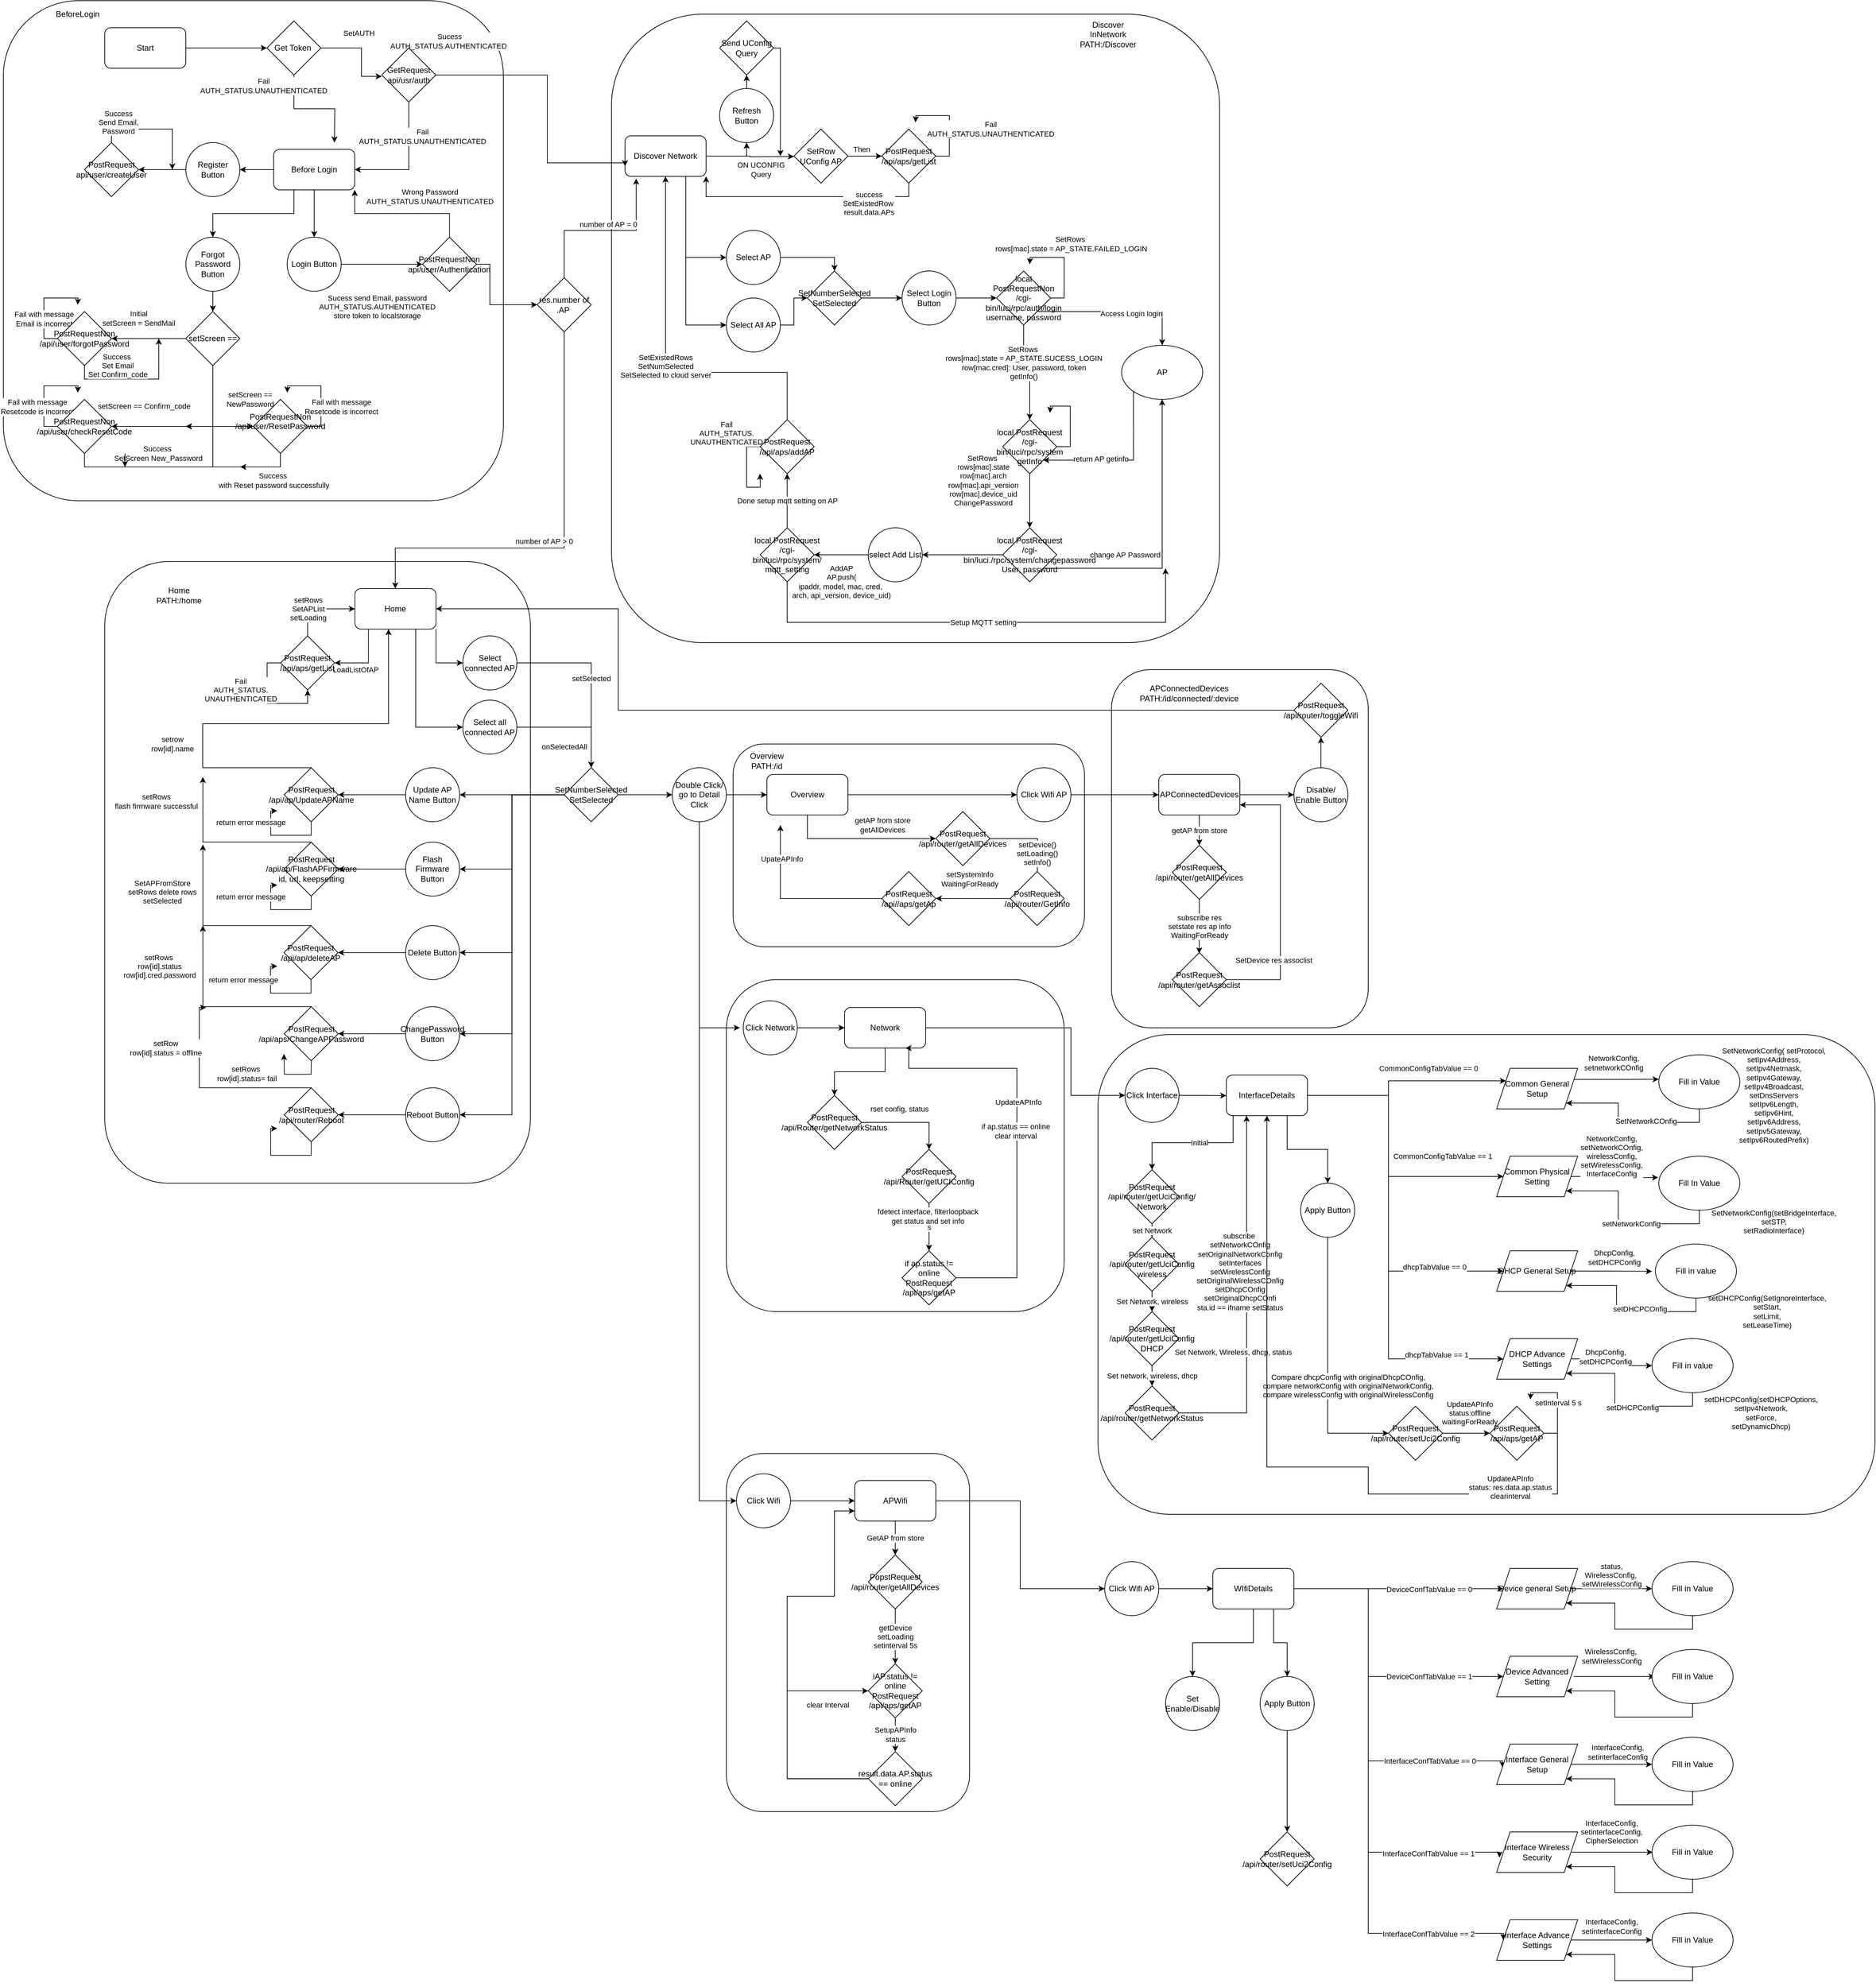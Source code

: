 <mxfile version="13.7.8" type="github">
  <diagram id="boAfxAZyqaD5dfKfSMgp" name="Page-1">
    <mxGraphModel dx="1979" dy="1772" grid="1" gridSize="10" guides="1" tooltips="1" connect="1" arrows="1" fold="1" page="1" pageScale="1" pageWidth="850" pageHeight="1100" math="0" shadow="0">
      <root>
        <mxCell id="0" />
        <mxCell id="1" parent="0" />
        <mxCell id="GseYaf77mpRZIHXqNsV0-45" value="" style="rounded=1;whiteSpace=wrap;html=1;" parent="1" vertex="1">
          <mxGeometry x="1240" y="1510" width="1150" height="710" as="geometry" />
        </mxCell>
        <mxCell id="-0W61lU2kMpEgSnDKntF-205" value="" style="rounded=1;whiteSpace=wrap;html=1;" parent="1" vertex="1">
          <mxGeometry x="690" y="2130" width="360" height="530" as="geometry" />
        </mxCell>
        <mxCell id="-0W61lU2kMpEgSnDKntF-203" value="" style="rounded=1;whiteSpace=wrap;html=1;" parent="1" vertex="1">
          <mxGeometry x="690" y="1428.74" width="500" height="491.26" as="geometry" />
        </mxCell>
        <mxCell id="-0W61lU2kMpEgSnDKntF-146" value="" style="rounded=1;whiteSpace=wrap;html=1;" parent="1" vertex="1">
          <mxGeometry x="1260" y="970" width="380" height="530" as="geometry" />
        </mxCell>
        <mxCell id="-0W61lU2kMpEgSnDKntF-125" value="" style="rounded=1;whiteSpace=wrap;html=1;" parent="1" vertex="1">
          <mxGeometry x="700" y="1080" width="520" height="300" as="geometry" />
        </mxCell>
        <mxCell id="-0W61lU2kMpEgSnDKntF-104" value="" style="rounded=1;whiteSpace=wrap;html=1;" parent="1" vertex="1">
          <mxGeometry x="-230" y="810" width="630" height="920" as="geometry" />
        </mxCell>
        <mxCell id="-0W61lU2kMpEgSnDKntF-43" value="" style="rounded=1;whiteSpace=wrap;html=1;" parent="1" vertex="1">
          <mxGeometry x="520" width="900" height="930" as="geometry" />
        </mxCell>
        <mxCell id="-0W61lU2kMpEgSnDKntF-34" value="&lt;span style=&quot;color: rgb(0 , 0 , 0) ; font-family: &amp;#34;helvetica&amp;#34; ; font-size: 11px ; font-style: normal ; font-weight: 400 ; letter-spacing: normal ; text-align: center ; text-indent: 0px ; text-transform: none ; word-spacing: 0px ; background-color: rgb(255 , 255 , 255) ; display: inline ; float: none&quot;&gt;AddAP&lt;/span&gt;&lt;br style=&quot;color: rgb(0 , 0 , 0) ; font-family: &amp;#34;helvetica&amp;#34; ; font-size: 11px ; font-style: normal ; font-weight: 400 ; letter-spacing: normal ; text-align: center ; text-indent: 0px ; text-transform: none ; word-spacing: 0px&quot;&gt;&lt;span style=&quot;color: rgb(0 , 0 , 0) ; font-family: &amp;#34;helvetica&amp;#34; ; font-size: 11px ; font-style: normal ; font-weight: 400 ; letter-spacing: normal ; text-align: center ; text-indent: 0px ; text-transform: none ; word-spacing: 0px ; background-color: rgb(255 , 255 , 255) ; display: inline ; float: none&quot;&gt;AP.push(&lt;/span&gt;&lt;br style=&quot;color: rgb(0 , 0 , 0) ; font-family: &amp;#34;helvetica&amp;#34; ; font-size: 11px ; font-style: normal ; font-weight: 400 ; letter-spacing: normal ; text-align: center ; text-indent: 0px ; text-transform: none ; word-spacing: 0px&quot;&gt;&lt;span style=&quot;color: rgb(0 , 0 , 0) ; font-family: &amp;#34;helvetica&amp;#34; ; font-size: 11px ; font-style: normal ; font-weight: 400 ; letter-spacing: normal ; text-align: center ; text-indent: 0px ; text-transform: none ; word-spacing: 0px ; background-color: rgb(255 , 255 , 255) ; display: inline ; float: none&quot;&gt;ipaddr, model, mac, cred,&lt;span&gt;&amp;nbsp;&lt;/span&gt;&lt;/span&gt;&lt;br style=&quot;color: rgb(0 , 0 , 0) ; font-family: &amp;#34;helvetica&amp;#34; ; font-size: 11px ; font-style: normal ; font-weight: 400 ; letter-spacing: normal ; text-align: center ; text-indent: 0px ; text-transform: none ; word-spacing: 0px&quot;&gt;&lt;span style=&quot;color: rgb(0 , 0 , 0) ; font-family: &amp;#34;helvetica&amp;#34; ; font-size: 11px ; font-style: normal ; font-weight: 400 ; letter-spacing: normal ; text-align: center ; text-indent: 0px ; text-transform: none ; word-spacing: 0px ; background-color: rgb(255 , 255 , 255) ; display: inline ; float: none&quot;&gt;arch, api_version, device_uid)&lt;/span&gt;" style="edgeStyle=orthogonalEdgeStyle;rounded=0;orthogonalLoop=1;jettySize=auto;html=1;" parent="1" source="-0W61lU2kMpEgSnDKntF-32" target="tyNkCRuEFRF6iClgt4t_-112" edge="1">
          <mxGeometry y="40" relative="1" as="geometry">
            <mxPoint as="offset" />
          </mxGeometry>
        </mxCell>
        <mxCell id="-0W61lU2kMpEgSnDKntF-13" value="" style="rounded=1;whiteSpace=wrap;html=1;" parent="1" vertex="1">
          <mxGeometry x="-380" y="-20" width="740" height="740" as="geometry" />
        </mxCell>
        <mxCell id="-0W61lU2kMpEgSnDKntF-3" style="edgeStyle=orthogonalEdgeStyle;rounded=0;orthogonalLoop=1;jettySize=auto;html=1;exitX=0.25;exitY=1;exitDx=0;exitDy=0;entryX=0.5;entryY=0;entryDx=0;entryDy=0;" parent="1" source="tyNkCRuEFRF6iClgt4t_-3" target="-0W61lU2kMpEgSnDKntF-1" edge="1">
          <mxGeometry relative="1" as="geometry" />
        </mxCell>
        <mxCell id="-0W61lU2kMpEgSnDKntF-6" value="" style="edgeStyle=orthogonalEdgeStyle;rounded=0;orthogonalLoop=1;jettySize=auto;html=1;" parent="1" source="tyNkCRuEFRF6iClgt4t_-3" target="-0W61lU2kMpEgSnDKntF-5" edge="1">
          <mxGeometry relative="1" as="geometry" />
        </mxCell>
        <mxCell id="-0W61lU2kMpEgSnDKntF-9" value="" style="edgeStyle=orthogonalEdgeStyle;rounded=0;orthogonalLoop=1;jettySize=auto;html=1;" parent="1" source="tyNkCRuEFRF6iClgt4t_-3" target="-0W61lU2kMpEgSnDKntF-8" edge="1">
          <mxGeometry relative="1" as="geometry" />
        </mxCell>
        <mxCell id="tyNkCRuEFRF6iClgt4t_-3" value="Before Login" style="rounded=1;whiteSpace=wrap;html=1;" parent="1" vertex="1">
          <mxGeometry x="20" y="200" width="120" height="60" as="geometry" />
        </mxCell>
        <mxCell id="tyNkCRuEFRF6iClgt4t_-84" style="edgeStyle=orthogonalEdgeStyle;rounded=0;orthogonalLoop=1;jettySize=auto;html=1;exitX=1;exitY=0.5;exitDx=0;exitDy=0;" parent="1" source="tyNkCRuEFRF6iClgt4t_-4" edge="1">
          <mxGeometry relative="1" as="geometry">
            <mxPoint x="790" y="210.529" as="targetPoint" />
          </mxGeometry>
        </mxCell>
        <mxCell id="tyNkCRuEFRF6iClgt4t_-87" value="ON UCONFIG &lt;br&gt;Query" style="edgeLabel;html=1;align=center;verticalAlign=middle;resizable=0;points=[];" parent="tyNkCRuEFRF6iClgt4t_-84" vertex="1" connectable="0">
          <mxGeometry x="0.647" y="-3" relative="1" as="geometry">
            <mxPoint x="-26.57" y="16.46" as="offset" />
          </mxGeometry>
        </mxCell>
        <mxCell id="-0W61lU2kMpEgSnDKntF-17" style="edgeStyle=orthogonalEdgeStyle;rounded=0;orthogonalLoop=1;jettySize=auto;html=1;exitX=1;exitY=0.5;exitDx=0;exitDy=0;entryX=0.5;entryY=1;entryDx=0;entryDy=0;" parent="1" source="tyNkCRuEFRF6iClgt4t_-4" target="-0W61lU2kMpEgSnDKntF-16" edge="1">
          <mxGeometry relative="1" as="geometry" />
        </mxCell>
        <mxCell id="-0W61lU2kMpEgSnDKntF-23" style="edgeStyle=orthogonalEdgeStyle;rounded=0;orthogonalLoop=1;jettySize=auto;html=1;exitX=0.75;exitY=1;exitDx=0;exitDy=0;entryX=0;entryY=0.5;entryDx=0;entryDy=0;" parent="1" source="tyNkCRuEFRF6iClgt4t_-4" target="-0W61lU2kMpEgSnDKntF-19" edge="1">
          <mxGeometry relative="1" as="geometry" />
        </mxCell>
        <mxCell id="-0W61lU2kMpEgSnDKntF-27" style="edgeStyle=orthogonalEdgeStyle;rounded=0;orthogonalLoop=1;jettySize=auto;html=1;exitX=0.75;exitY=1;exitDx=0;exitDy=0;entryX=0;entryY=0.5;entryDx=0;entryDy=0;" parent="1" source="tyNkCRuEFRF6iClgt4t_-4" target="-0W61lU2kMpEgSnDKntF-26" edge="1">
          <mxGeometry relative="1" as="geometry" />
        </mxCell>
        <mxCell id="tyNkCRuEFRF6iClgt4t_-4" value="Discover Network" style="rounded=1;whiteSpace=wrap;html=1;" parent="1" vertex="1">
          <mxGeometry x="540" y="180" width="120" height="60" as="geometry" />
        </mxCell>
        <mxCell id="k8mxvWZDHSYcSImr_2yi-7" style="edgeStyle=orthogonalEdgeStyle;rounded=0;orthogonalLoop=1;jettySize=auto;html=1;exitX=0.25;exitY=1;exitDx=0;exitDy=0;entryX=1;entryY=0.5;entryDx=0;entryDy=0;" parent="1" source="tyNkCRuEFRF6iClgt4t_-7" target="k8mxvWZDHSYcSImr_2yi-6" edge="1">
          <mxGeometry relative="1" as="geometry">
            <Array as="points">
              <mxPoint x="160.29" y="910" />
              <mxPoint x="160.29" y="960" />
            </Array>
          </mxGeometry>
        </mxCell>
        <mxCell id="k8mxvWZDHSYcSImr_2yi-8" value="LoadListOfAP" style="edgeLabel;html=1;align=center;verticalAlign=middle;resizable=0;points=[];" parent="k8mxvWZDHSYcSImr_2yi-7" vertex="1" connectable="0">
          <mxGeometry x="0.294" y="1" relative="1" as="geometry">
            <mxPoint x="-9" y="9" as="offset" />
          </mxGeometry>
        </mxCell>
        <mxCell id="-0W61lU2kMpEgSnDKntF-79" style="edgeStyle=orthogonalEdgeStyle;rounded=0;orthogonalLoop=1;jettySize=auto;html=1;exitX=0.75;exitY=1;exitDx=0;exitDy=0;entryX=0;entryY=0.5;entryDx=0;entryDy=0;" parent="1" source="tyNkCRuEFRF6iClgt4t_-7" target="-0W61lU2kMpEgSnDKntF-78" edge="1">
          <mxGeometry relative="1" as="geometry" />
        </mxCell>
        <mxCell id="-0W61lU2kMpEgSnDKntF-134" style="edgeStyle=orthogonalEdgeStyle;rounded=0;orthogonalLoop=1;jettySize=auto;html=1;exitX=1;exitY=1;exitDx=0;exitDy=0;entryX=0;entryY=0.5;entryDx=0;entryDy=0;" parent="1" source="tyNkCRuEFRF6iClgt4t_-7" target="-0W61lU2kMpEgSnDKntF-73" edge="1">
          <mxGeometry relative="1" as="geometry" />
        </mxCell>
        <mxCell id="tyNkCRuEFRF6iClgt4t_-7" value="Home" style="rounded=1;whiteSpace=wrap;html=1;" parent="1" vertex="1">
          <mxGeometry x="140.29" y="850" width="120" height="60" as="geometry" />
        </mxCell>
        <mxCell id="tyNkCRuEFRF6iClgt4t_-27" value="" style="edgeStyle=orthogonalEdgeStyle;rounded=0;orthogonalLoop=1;jettySize=auto;html=1;" parent="1" source="tyNkCRuEFRF6iClgt4t_-8" target="tyNkCRuEFRF6iClgt4t_-24" edge="1">
          <mxGeometry relative="1" as="geometry" />
        </mxCell>
        <mxCell id="tyNkCRuEFRF6iClgt4t_-8" value="Start" style="rounded=1;whiteSpace=wrap;html=1;" parent="1" vertex="1">
          <mxGeometry x="-230" y="20" width="120" height="60" as="geometry" />
        </mxCell>
        <mxCell id="tyNkCRuEFRF6iClgt4t_-17" value="Sucess&lt;br&gt;AUTH_STATUS.AUTHENTICATED&amp;nbsp;" style="edgeStyle=orthogonalEdgeStyle;rounded=0;orthogonalLoop=1;jettySize=auto;html=1;exitX=0.5;exitY=1;exitDx=0;exitDy=0;entryX=0;entryY=0.75;entryDx=0;entryDy=0;" parent="1" source="tyNkCRuEFRF6iClgt4t_-16" target="tyNkCRuEFRF6iClgt4t_-4" edge="1">
          <mxGeometry x="-0.596" y="50" relative="1" as="geometry">
            <mxPoint x="490" y="220" as="targetPoint" />
            <Array as="points">
              <mxPoint x="220" y="90" />
              <mxPoint x="425" y="90" />
              <mxPoint x="425" y="220" />
              <mxPoint x="540" y="220" />
            </Array>
            <mxPoint as="offset" />
          </mxGeometry>
        </mxCell>
        <mxCell id="tyNkCRuEFRF6iClgt4t_-19" style="edgeStyle=orthogonalEdgeStyle;rounded=0;orthogonalLoop=1;jettySize=auto;html=1;exitX=0.5;exitY=1;exitDx=0;exitDy=0;entryX=1;entryY=0.5;entryDx=0;entryDy=0;" parent="1" source="tyNkCRuEFRF6iClgt4t_-16" target="tyNkCRuEFRF6iClgt4t_-3" edge="1">
          <mxGeometry relative="1" as="geometry" />
        </mxCell>
        <mxCell id="tyNkCRuEFRF6iClgt4t_-20" value="Fail&lt;br&gt;AUTH_STATUS.UNAUTHENTICATED" style="edgeLabel;html=1;align=center;verticalAlign=middle;resizable=0;points=[];" parent="tyNkCRuEFRF6iClgt4t_-19" vertex="1" connectable="0">
          <mxGeometry x="-0.028" y="-37" relative="1" as="geometry">
            <mxPoint x="57.0" y="-37.14" as="offset" />
          </mxGeometry>
        </mxCell>
        <mxCell id="tyNkCRuEFRF6iClgt4t_-16" value="GetRequest&lt;br&gt;api/usr/auth" style="rhombus;whiteSpace=wrap;html=1;" parent="1" vertex="1">
          <mxGeometry x="180" y="50" width="80" height="80" as="geometry" />
        </mxCell>
        <mxCell id="tyNkCRuEFRF6iClgt4t_-25" value="SetAUTH" style="edgeStyle=orthogonalEdgeStyle;rounded=0;orthogonalLoop=1;jettySize=auto;html=1;exitX=1;exitY=0.5;exitDx=0;exitDy=0;" parent="1" source="tyNkCRuEFRF6iClgt4t_-24" edge="1">
          <mxGeometry x="-0.151" y="22" relative="1" as="geometry">
            <mxPoint x="138" y="92" as="sourcePoint" />
            <mxPoint x="180" y="92" as="targetPoint" />
            <Array as="points">
              <mxPoint x="150" y="92" />
            </Array>
            <mxPoint as="offset" />
          </mxGeometry>
        </mxCell>
        <mxCell id="tyNkCRuEFRF6iClgt4t_-28" style="edgeStyle=orthogonalEdgeStyle;rounded=0;orthogonalLoop=1;jettySize=auto;html=1;exitX=0.5;exitY=1;exitDx=0;exitDy=0;" parent="1" source="tyNkCRuEFRF6iClgt4t_-24" edge="1">
          <mxGeometry relative="1" as="geometry">
            <mxPoint x="110" y="190" as="targetPoint" />
          </mxGeometry>
        </mxCell>
        <mxCell id="tyNkCRuEFRF6iClgt4t_-24" value="Get Token&amp;nbsp;" style="rhombus;whiteSpace=wrap;html=1;" parent="1" vertex="1">
          <mxGeometry x="10" y="10" width="80" height="80" as="geometry" />
        </mxCell>
        <mxCell id="tyNkCRuEFRF6iClgt4t_-29" value="Fail&lt;br&gt;AUTH_STATUS.UNAUTHENTICATED" style="edgeLabel;html=1;align=center;verticalAlign=middle;resizable=0;points=[];" parent="1" vertex="1" connectable="0">
          <mxGeometry x="9.998" y="109.999" as="geometry">
            <mxPoint x="-5" y="-4" as="offset" />
          </mxGeometry>
        </mxCell>
        <mxCell id="tyNkCRuEFRF6iClgt4t_-32" style="edgeStyle=orthogonalEdgeStyle;rounded=0;orthogonalLoop=1;jettySize=auto;html=1;entryX=0;entryY=0.5;entryDx=0;entryDy=0;" parent="1" source="tyNkCRuEFRF6iClgt4t_-30" target="tyNkCRuEFRF6iClgt4t_-40" edge="1">
          <mxGeometry relative="1" as="geometry">
            <mxPoint x="650" y="330" as="targetPoint" />
            <Array as="points">
              <mxPoint x="340" y="370" />
              <mxPoint x="340" y="430" />
            </Array>
          </mxGeometry>
        </mxCell>
        <mxCell id="tyNkCRuEFRF6iClgt4t_-34" value="Sucess send Email, password&lt;br&gt;AUTH_STATUS.AUTHENTICATED&lt;br&gt;store token to localstorage" style="edgeLabel;html=1;align=center;verticalAlign=middle;resizable=0;points=[];" parent="tyNkCRuEFRF6iClgt4t_-32" vertex="1" connectable="0">
          <mxGeometry x="0.2" y="2" relative="1" as="geometry">
            <mxPoint x="-177.14" y="4.84" as="offset" />
          </mxGeometry>
        </mxCell>
        <mxCell id="tyNkCRuEFRF6iClgt4t_-35" style="edgeStyle=orthogonalEdgeStyle;rounded=0;orthogonalLoop=1;jettySize=auto;html=1;exitX=0.5;exitY=0;exitDx=0;exitDy=0;entryX=1;entryY=1;entryDx=0;entryDy=0;" parent="1" source="tyNkCRuEFRF6iClgt4t_-30" target="tyNkCRuEFRF6iClgt4t_-3" edge="1">
          <mxGeometry relative="1" as="geometry" />
        </mxCell>
        <mxCell id="tyNkCRuEFRF6iClgt4t_-36" value="Wrong Password&lt;br&gt;AUTH_STATUS.UNAUTHENTICATED" style="edgeLabel;html=1;align=center;verticalAlign=middle;resizable=0;points=[];" parent="tyNkCRuEFRF6iClgt4t_-35" vertex="1" connectable="0">
          <mxGeometry x="0.354" y="-1" relative="1" as="geometry">
            <mxPoint x="77.57" y="-24.0" as="offset" />
          </mxGeometry>
        </mxCell>
        <mxCell id="tyNkCRuEFRF6iClgt4t_-30" value="PostRequestNon&lt;br&gt;api/user/Authentication" style="rhombus;whiteSpace=wrap;html=1;" parent="1" vertex="1">
          <mxGeometry x="240.29" y="330" width="80" height="80" as="geometry" />
        </mxCell>
        <mxCell id="tyNkCRuEFRF6iClgt4t_-39" value="Success&lt;br&gt;Send Email, &lt;br&gt;Password" style="edgeStyle=orthogonalEdgeStyle;rounded=0;orthogonalLoop=1;jettySize=auto;html=1;exitX=0.5;exitY=0;exitDx=0;exitDy=0;" parent="1" source="tyNkCRuEFRF6iClgt4t_-37" edge="1">
          <mxGeometry x="-0.765" y="-14" relative="1" as="geometry">
            <mxPoint x="10" y="-24" as="offset" />
            <mxPoint x="-130" y="230" as="targetPoint" />
            <Array as="points">
              <mxPoint x="-220" y="170" />
              <mxPoint x="-130" y="170" />
            </Array>
          </mxGeometry>
        </mxCell>
        <mxCell id="tyNkCRuEFRF6iClgt4t_-37" value="PostRequest&lt;br&gt;api/user/createUser" style="rhombus;whiteSpace=wrap;html=1;" parent="1" vertex="1">
          <mxGeometry x="-260" y="190" width="80" height="80" as="geometry" />
        </mxCell>
        <mxCell id="tyNkCRuEFRF6iClgt4t_-44" value="number of AP = 0" style="edgeStyle=orthogonalEdgeStyle;rounded=0;orthogonalLoop=1;jettySize=auto;html=1;exitX=0.5;exitY=0;exitDx=0;exitDy=0;entryX=0.138;entryY=1.054;entryDx=0;entryDy=0;entryPerimeter=0;" parent="1" source="tyNkCRuEFRF6iClgt4t_-40" target="tyNkCRuEFRF6iClgt4t_-4" edge="1">
          <mxGeometry x="0.047" y="19" relative="1" as="geometry">
            <mxPoint x="560" y="280" as="targetPoint" />
            <Array as="points">
              <mxPoint x="450" y="320" />
              <mxPoint x="557" y="320" />
            </Array>
            <mxPoint x="2" y="10" as="offset" />
          </mxGeometry>
        </mxCell>
        <mxCell id="tyNkCRuEFRF6iClgt4t_-45" value="number of AP &amp;gt; 0" style="edgeStyle=orthogonalEdgeStyle;rounded=0;orthogonalLoop=1;jettySize=auto;html=1;" parent="1" source="tyNkCRuEFRF6iClgt4t_-40" target="tyNkCRuEFRF6iClgt4t_-7" edge="1">
          <mxGeometry x="-0.016" y="-30" relative="1" as="geometry">
            <Array as="points">
              <mxPoint x="450" y="790" />
              <mxPoint x="200" y="790" />
            </Array>
            <mxPoint as="offset" />
          </mxGeometry>
        </mxCell>
        <mxCell id="tyNkCRuEFRF6iClgt4t_-40" value="res.number of .AP&amp;nbsp;" style="rhombus;whiteSpace=wrap;html=1;" parent="1" vertex="1">
          <mxGeometry x="410" y="390" width="80" height="80" as="geometry" />
        </mxCell>
        <mxCell id="tyNkCRuEFRF6iClgt4t_-52" value="Fail with message&lt;br&gt;Email is incorrect" style="edgeStyle=orthogonalEdgeStyle;rounded=0;orthogonalLoop=1;jettySize=auto;html=1;exitX=0;exitY=0.5;exitDx=0;exitDy=0;" parent="1" source="tyNkCRuEFRF6iClgt4t_-47" edge="1">
          <mxGeometry x="-0.285" relative="1" as="geometry">
            <mxPoint x="-270" y="430" as="targetPoint" />
            <mxPoint y="1" as="offset" />
          </mxGeometry>
        </mxCell>
        <mxCell id="tyNkCRuEFRF6iClgt4t_-59" value="Success&amp;nbsp;&lt;br&gt;Set Email&lt;br&gt;Set Confirm_code" style="edgeStyle=orthogonalEdgeStyle;rounded=0;orthogonalLoop=1;jettySize=auto;html=1;exitX=0.5;exitY=1;exitDx=0;exitDy=0;" parent="1" source="tyNkCRuEFRF6iClgt4t_-47" edge="1">
          <mxGeometry x="-0.263" y="20" relative="1" as="geometry">
            <Array as="points">
              <mxPoint x="-260" y="540" />
              <mxPoint x="-150" y="540" />
            </Array>
            <mxPoint x="-1" as="offset" />
            <mxPoint x="-150" y="480" as="targetPoint" />
          </mxGeometry>
        </mxCell>
        <mxCell id="tyNkCRuEFRF6iClgt4t_-47" value="PostRequestNon&lt;br&gt;/api/user/forgotPassword" style="rhombus;whiteSpace=wrap;html=1;" parent="1" vertex="1">
          <mxGeometry x="-300" y="440" width="80" height="80" as="geometry" />
        </mxCell>
        <mxCell id="tyNkCRuEFRF6iClgt4t_-61" style="edgeStyle=orthogonalEdgeStyle;rounded=0;orthogonalLoop=1;jettySize=auto;html=1;exitX=0.5;exitY=1;exitDx=0;exitDy=0;" parent="1" source="tyNkCRuEFRF6iClgt4t_-49" edge="1">
          <mxGeometry relative="1" as="geometry">
            <mxPoint x="-110" y="610" as="targetPoint" />
            <Array as="points">
              <mxPoint x="-260" y="670" />
              <mxPoint x="-70" y="670" />
              <mxPoint x="-70" y="610" />
            </Array>
          </mxGeometry>
        </mxCell>
        <mxCell id="tyNkCRuEFRF6iClgt4t_-63" value="Success&amp;nbsp;&lt;br&gt;SetScreen New_Password" style="edgeLabel;html=1;align=center;verticalAlign=middle;resizable=0;points=[];" parent="tyNkCRuEFRF6iClgt4t_-61" vertex="1" connectable="0">
          <mxGeometry x="-0.022" y="-1" relative="1" as="geometry">
            <mxPoint x="-22.88" y="-21.06" as="offset" />
          </mxGeometry>
        </mxCell>
        <mxCell id="tyNkCRuEFRF6iClgt4t_-62" value="&lt;span style=&quot;color: rgb(0 , 0 , 0) ; font-family: &amp;#34;helvetica&amp;#34; ; font-size: 11px ; font-style: normal ; font-weight: 400 ; letter-spacing: normal ; text-align: center ; text-indent: 0px ; text-transform: none ; word-spacing: 0px ; background-color: rgb(255 , 255 , 255) ; display: inline ; float: none&quot;&gt;Fail with message&lt;/span&gt;&lt;br style=&quot;color: rgb(0 , 0 , 0) ; font-family: &amp;#34;helvetica&amp;#34; ; font-size: 11px ; font-style: normal ; font-weight: 400 ; letter-spacing: normal ; text-align: center ; text-indent: 0px ; text-transform: none ; word-spacing: 0px&quot;&gt;&lt;span style=&quot;color: rgb(0 , 0 , 0) ; font-family: &amp;#34;helvetica&amp;#34; ; font-size: 11px ; font-style: normal ; font-weight: 400 ; letter-spacing: normal ; text-align: center ; text-indent: 0px ; text-transform: none ; word-spacing: 0px ; background-color: rgb(255 , 255 , 255) ; display: inline ; float: none&quot;&gt;Resetcode is incorrect&lt;/span&gt;" style="edgeStyle=orthogonalEdgeStyle;rounded=0;orthogonalLoop=1;jettySize=auto;html=1;exitX=0;exitY=0.5;exitDx=0;exitDy=0;" parent="1" source="tyNkCRuEFRF6iClgt4t_-49" edge="1">
          <mxGeometry x="-0.285" y="10" relative="1" as="geometry">
            <mxPoint x="-270" y="560" as="targetPoint" />
            <mxPoint y="1" as="offset" />
          </mxGeometry>
        </mxCell>
        <mxCell id="tyNkCRuEFRF6iClgt4t_-71" style="edgeStyle=orthogonalEdgeStyle;rounded=0;orthogonalLoop=1;jettySize=auto;html=1;exitX=0.5;exitY=1;exitDx=0;exitDy=0;" parent="1" source="tyNkCRuEFRF6iClgt4t_-49" edge="1">
          <mxGeometry relative="1" as="geometry">
            <mxPoint x="-200" y="670" as="targetPoint" />
          </mxGeometry>
        </mxCell>
        <mxCell id="tyNkCRuEFRF6iClgt4t_-49" value="&lt;span&gt;PostRequestNon&lt;/span&gt;&lt;br&gt;&lt;span&gt;/api/user/checkResetCode&lt;/span&gt;" style="rhombus;whiteSpace=wrap;html=1;" parent="1" vertex="1">
          <mxGeometry x="-300" y="570" width="80" height="80" as="geometry" />
        </mxCell>
        <mxCell id="tyNkCRuEFRF6iClgt4t_-57" value="Initial &lt;br&gt;setScreen = SendMail" style="edgeStyle=orthogonalEdgeStyle;rounded=0;orthogonalLoop=1;jettySize=auto;html=1;exitX=0;exitY=0.5;exitDx=0;exitDy=0;entryX=1;entryY=0.5;entryDx=0;entryDy=0;" parent="1" source="tyNkCRuEFRF6iClgt4t_-53" target="tyNkCRuEFRF6iClgt4t_-47" edge="1">
          <mxGeometry x="0.286" y="-30" relative="1" as="geometry">
            <mxPoint as="offset" />
          </mxGeometry>
        </mxCell>
        <mxCell id="tyNkCRuEFRF6iClgt4t_-60" value="&lt;span style=&quot;color: rgb(0 , 0 , 0) ; font-family: &amp;#34;helvetica&amp;#34; ; font-size: 11px ; font-style: normal ; font-weight: 400 ; letter-spacing: normal ; text-align: center ; text-indent: 0px ; text-transform: none ; word-spacing: 0px ; background-color: rgb(255 , 255 , 255) ; display: inline ; float: none&quot;&gt;setScreen == Confirm_code&lt;/span&gt;" style="edgeStyle=orthogonalEdgeStyle;rounded=0;orthogonalLoop=1;jettySize=auto;html=1;exitX=0.5;exitY=1;exitDx=0;exitDy=0;entryX=1;entryY=0.5;entryDx=0;entryDy=0;" parent="1" source="tyNkCRuEFRF6iClgt4t_-53" target="tyNkCRuEFRF6iClgt4t_-49" edge="1">
          <mxGeometry x="0.6" y="-30" relative="1" as="geometry">
            <mxPoint as="offset" />
          </mxGeometry>
        </mxCell>
        <mxCell id="tyNkCRuEFRF6iClgt4t_-65" style="edgeStyle=orthogonalEdgeStyle;rounded=0;orthogonalLoop=1;jettySize=auto;html=1;exitX=0.5;exitY=1;exitDx=0;exitDy=0;entryX=0;entryY=0.5;entryDx=0;entryDy=0;" parent="1" source="tyNkCRuEFRF6iClgt4t_-53" target="tyNkCRuEFRF6iClgt4t_-64" edge="1">
          <mxGeometry relative="1" as="geometry" />
        </mxCell>
        <mxCell id="tyNkCRuEFRF6iClgt4t_-67" value="&lt;span style=&quot;font-family: &amp;#34;helvetica&amp;#34;&quot;&gt;setScreen == &lt;br&gt;NewPassword&lt;/span&gt;" style="edgeLabel;html=1;align=center;verticalAlign=middle;resizable=0;points=[];" parent="tyNkCRuEFRF6iClgt4t_-65" vertex="1" connectable="0">
          <mxGeometry x="0.832" y="-1" relative="1" as="geometry">
            <mxPoint x="7.14" y="-41" as="offset" />
          </mxGeometry>
        </mxCell>
        <mxCell id="tyNkCRuEFRF6iClgt4t_-53" value="setScreen ==" style="rhombus;whiteSpace=wrap;html=1;" parent="1" vertex="1">
          <mxGeometry x="-110" y="440" width="80" height="80" as="geometry" />
        </mxCell>
        <mxCell id="tyNkCRuEFRF6iClgt4t_-68" style="edgeStyle=orthogonalEdgeStyle;rounded=0;orthogonalLoop=1;jettySize=auto;html=1;exitX=0.5;exitY=1;exitDx=0;exitDy=0;" parent="1" source="tyNkCRuEFRF6iClgt4t_-64" edge="1">
          <mxGeometry relative="1" as="geometry">
            <mxPoint x="-110" y="610" as="targetPoint" />
            <Array as="points">
              <mxPoint x="30" y="670" />
              <mxPoint x="-70" y="670" />
              <mxPoint x="-70" y="610" />
            </Array>
          </mxGeometry>
        </mxCell>
        <mxCell id="tyNkCRuEFRF6iClgt4t_-69" value="&lt;span style=&quot;color: rgb(0 , 0 , 0) ; font-size: 11px ; font-style: normal ; font-weight: 400 ; letter-spacing: normal ; text-align: center ; text-indent: 0px ; text-transform: none ; word-spacing: 0px ; background-color: rgb(255 , 255 , 255) ; font-family: &amp;#34;helvetica&amp;#34; ; display: inline ; float: none&quot;&gt;Fail with message&lt;/span&gt;&lt;br style=&quot;color: rgb(0 , 0 , 0) ; font-size: 11px ; font-style: normal ; font-weight: 400 ; letter-spacing: normal ; text-align: center ; text-indent: 0px ; text-transform: none ; word-spacing: 0px ; font-family: &amp;#34;helvetica&amp;#34;&quot;&gt;&lt;span style=&quot;color: rgb(0 , 0 , 0) ; font-size: 11px ; font-style: normal ; font-weight: 400 ; letter-spacing: normal ; text-align: center ; text-indent: 0px ; text-transform: none ; word-spacing: 0px ; background-color: rgb(255 , 255 , 255) ; font-family: &amp;#34;helvetica&amp;#34; ; display: inline ; float: none&quot;&gt;Resetcode is incorrect&lt;/span&gt;" style="edgeStyle=orthogonalEdgeStyle;rounded=0;orthogonalLoop=1;jettySize=auto;html=1;exitX=1;exitY=0.5;exitDx=0;exitDy=0;" parent="1" source="tyNkCRuEFRF6iClgt4t_-64" edge="1">
          <mxGeometry x="-0.285" y="-30" relative="1" as="geometry">
            <mxPoint x="40.02" y="560" as="targetPoint" />
            <mxPoint y="1" as="offset" />
          </mxGeometry>
        </mxCell>
        <mxCell id="tyNkCRuEFRF6iClgt4t_-70" value="Success&amp;nbsp;&lt;br&gt;with Reset password successfully" style="edgeStyle=orthogonalEdgeStyle;rounded=0;orthogonalLoop=1;jettySize=auto;html=1;exitX=0.5;exitY=1;exitDx=0;exitDy=0;" parent="1" source="tyNkCRuEFRF6iClgt4t_-64" edge="1">
          <mxGeometry x="-0.499" y="-22" relative="1" as="geometry">
            <mxPoint x="-29.98" y="670" as="targetPoint" />
            <mxPoint x="-10" y="42" as="offset" />
          </mxGeometry>
        </mxCell>
        <mxCell id="tyNkCRuEFRF6iClgt4t_-64" value="&lt;span&gt;PostRequestNon&lt;/span&gt;&lt;br&gt;&lt;span&gt;/api/user/ResetPassword&lt;br&gt;&lt;br&gt;&lt;/span&gt;" style="rhombus;whiteSpace=wrap;html=1;" parent="1" vertex="1">
          <mxGeometry x="-9.98" y="570" width="80" height="80" as="geometry" />
        </mxCell>
        <mxCell id="tyNkCRuEFRF6iClgt4t_-92" style="edgeStyle=orthogonalEdgeStyle;rounded=0;orthogonalLoop=1;jettySize=auto;html=1;exitX=0.5;exitY=1;exitDx=0;exitDy=0;entryX=1;entryY=1;entryDx=0;entryDy=0;" parent="1" source="tyNkCRuEFRF6iClgt4t_-79" target="tyNkCRuEFRF6iClgt4t_-4" edge="1">
          <mxGeometry relative="1" as="geometry">
            <mxPoint x="870" y="310" as="targetPoint" />
            <Array as="points">
              <mxPoint x="960" y="270" />
              <mxPoint x="660" y="270" />
            </Array>
          </mxGeometry>
        </mxCell>
        <mxCell id="tyNkCRuEFRF6iClgt4t_-93" value="success&lt;br&gt;SetExistedRow&amp;nbsp;&lt;br&gt;result.data.APs" style="edgeLabel;html=1;align=center;verticalAlign=middle;resizable=0;points=[];" parent="tyNkCRuEFRF6iClgt4t_-92" vertex="1" connectable="0">
          <mxGeometry x="-0.202" y="1" relative="1" as="geometry">
            <mxPoint x="59.94" y="9" as="offset" />
          </mxGeometry>
        </mxCell>
        <mxCell id="tyNkCRuEFRF6iClgt4t_-95" style="edgeStyle=orthogonalEdgeStyle;rounded=0;orthogonalLoop=1;jettySize=auto;html=1;exitX=1;exitY=0.5;exitDx=0;exitDy=0;" parent="1" source="tyNkCRuEFRF6iClgt4t_-79" edge="1">
          <mxGeometry relative="1" as="geometry">
            <mxPoint x="970" y="160" as="targetPoint" />
          </mxGeometry>
        </mxCell>
        <mxCell id="tyNkCRuEFRF6iClgt4t_-96" value="Fail&lt;br&gt;AUTH_STATUS.UNAUTHENTICATED" style="edgeLabel;html=1;align=center;verticalAlign=middle;resizable=0;points=[];" parent="tyNkCRuEFRF6iClgt4t_-95" vertex="1" connectable="0">
          <mxGeometry x="0.343" relative="1" as="geometry">
            <mxPoint x="74.12" y="19.94" as="offset" />
          </mxGeometry>
        </mxCell>
        <mxCell id="tyNkCRuEFRF6iClgt4t_-79" value="PostRequest&lt;br&gt;/api/aps/getList" style="rhombus;whiteSpace=wrap;html=1;" parent="1" vertex="1">
          <mxGeometry x="920" y="170" width="80" height="80" as="geometry" />
        </mxCell>
        <mxCell id="tyNkCRuEFRF6iClgt4t_-90" style="edgeStyle=orthogonalEdgeStyle;rounded=0;orthogonalLoop=1;jettySize=auto;html=1;exitX=1;exitY=0.5;exitDx=0;exitDy=0;" parent="1" source="tyNkCRuEFRF6iClgt4t_-82" edge="1">
          <mxGeometry relative="1" as="geometry">
            <mxPoint x="770" y="210" as="targetPoint" />
            <Array as="points">
              <mxPoint x="770" y="80" />
              <mxPoint x="770" y="170" />
            </Array>
          </mxGeometry>
        </mxCell>
        <mxCell id="tyNkCRuEFRF6iClgt4t_-82" value="Send UConfig Query" style="rhombus;whiteSpace=wrap;html=1;" parent="1" vertex="1">
          <mxGeometry x="680" y="10" width="80" height="80" as="geometry" />
        </mxCell>
        <mxCell id="tyNkCRuEFRF6iClgt4t_-91" value="Then" style="edgeStyle=orthogonalEdgeStyle;rounded=0;orthogonalLoop=1;jettySize=auto;html=1;exitX=1;exitY=0.5;exitDx=0;exitDy=0;entryX=0;entryY=0.5;entryDx=0;entryDy=0;" parent="1" source="tyNkCRuEFRF6iClgt4t_-89" target="tyNkCRuEFRF6iClgt4t_-79" edge="1">
          <mxGeometry x="-0.2" y="10" relative="1" as="geometry">
            <mxPoint as="offset" />
          </mxGeometry>
        </mxCell>
        <mxCell id="tyNkCRuEFRF6iClgt4t_-89" value="SetRow&lt;br&gt;UConfig AP" style="rhombus;whiteSpace=wrap;html=1;" parent="1" vertex="1">
          <mxGeometry x="790" y="170" width="80" height="80" as="geometry" />
        </mxCell>
        <mxCell id="-0W61lU2kMpEgSnDKntF-30" style="edgeStyle=orthogonalEdgeStyle;rounded=0;orthogonalLoop=1;jettySize=auto;html=1;exitX=1;exitY=0.5;exitDx=0;exitDy=0;entryX=0;entryY=0.5;entryDx=0;entryDy=0;" parent="1" source="tyNkCRuEFRF6iClgt4t_-98" target="-0W61lU2kMpEgSnDKntF-29" edge="1">
          <mxGeometry relative="1" as="geometry" />
        </mxCell>
        <mxCell id="tyNkCRuEFRF6iClgt4t_-98" value="SetNumberSelected&lt;br&gt;SetSelected" style="rhombus;whiteSpace=wrap;html=1;" parent="1" vertex="1">
          <mxGeometry x="810" y="379.99" width="80" height="80" as="geometry" />
        </mxCell>
        <mxCell id="tyNkCRuEFRF6iClgt4t_-106" style="edgeStyle=orthogonalEdgeStyle;rounded=0;orthogonalLoop=1;jettySize=auto;html=1;exitX=1;exitY=0.5;exitDx=0;exitDy=0;" parent="1" source="tyNkCRuEFRF6iClgt4t_-102" edge="1">
          <mxGeometry relative="1" as="geometry">
            <mxPoint x="1139" y="369.99" as="targetPoint" />
          </mxGeometry>
        </mxCell>
        <mxCell id="tyNkCRuEFRF6iClgt4t_-108" value="SetRows&amp;nbsp;&lt;br&gt;rows[mac].state = AP_STATE.FAILED_LOGIN" style="edgeLabel;html=1;align=center;verticalAlign=middle;resizable=0;points=[];" parent="tyNkCRuEFRF6iClgt4t_-106" vertex="1" connectable="0">
          <mxGeometry x="-0.126" y="-1" relative="1" as="geometry">
            <mxPoint x="9" y="-38.88" as="offset" />
          </mxGeometry>
        </mxCell>
        <mxCell id="-0W61lU2kMpEgSnDKntF-24" style="edgeStyle=orthogonalEdgeStyle;rounded=0;orthogonalLoop=1;jettySize=auto;html=1;exitX=0.5;exitY=1;exitDx=0;exitDy=0;entryX=0.5;entryY=0;entryDx=0;entryDy=0;" parent="1" source="tyNkCRuEFRF6iClgt4t_-102" target="tyNkCRuEFRF6iClgt4t_-105" edge="1">
          <mxGeometry relative="1" as="geometry" />
        </mxCell>
        <mxCell id="-0W61lU2kMpEgSnDKntF-25" value="SetRows&amp;nbsp;&lt;br&gt;rows[mac].state = AP_STATE.SUCESS_LOGIN&lt;br&gt;row[mac.cred]: User, password, token&lt;br&gt;getInfo()" style="edgeLabel;html=1;align=center;verticalAlign=middle;resizable=0;points=[];" parent="-0W61lU2kMpEgSnDKntF-24" vertex="1" connectable="0">
          <mxGeometry x="-0.254" relative="1" as="geometry">
            <mxPoint as="offset" />
          </mxGeometry>
        </mxCell>
        <mxCell id="-0W61lU2kMpEgSnDKntF-39" style="edgeStyle=orthogonalEdgeStyle;rounded=0;orthogonalLoop=1;jettySize=auto;html=1;exitX=1;exitY=1;exitDx=0;exitDy=0;entryX=0.5;entryY=0;entryDx=0;entryDy=0;" parent="1" source="tyNkCRuEFRF6iClgt4t_-102" target="-0W61lU2kMpEgSnDKntF-35" edge="1">
          <mxGeometry relative="1" as="geometry" />
        </mxCell>
        <mxCell id="-0W61lU2kMpEgSnDKntF-44" value="Access Login login" style="edgeLabel;html=1;align=center;verticalAlign=middle;resizable=0;points=[];" parent="-0W61lU2kMpEgSnDKntF-39" vertex="1" connectable="0">
          <mxGeometry x="0.183" y="-3" relative="1" as="geometry">
            <mxPoint as="offset" />
          </mxGeometry>
        </mxCell>
        <mxCell id="tyNkCRuEFRF6iClgt4t_-102" value="local PostRequestNon&lt;br&gt;/cgi-bin/luci/rpc/auth/login&lt;br&gt;username, password" style="rhombus;whiteSpace=wrap;html=1;" parent="1" vertex="1">
          <mxGeometry x="1090" y="379.99" width="80" height="80" as="geometry" />
        </mxCell>
        <mxCell id="tyNkCRuEFRF6iClgt4t_-109" style="edgeStyle=orthogonalEdgeStyle;rounded=0;orthogonalLoop=1;jettySize=auto;html=1;exitX=1;exitY=0.5;exitDx=0;exitDy=0;" parent="1" source="tyNkCRuEFRF6iClgt4t_-105" edge="1">
          <mxGeometry relative="1" as="geometry">
            <mxPoint x="1169" y="590" as="targetPoint" />
          </mxGeometry>
        </mxCell>
        <mxCell id="tyNkCRuEFRF6iClgt4t_-111" value="&lt;span style=&quot;color: rgb(0 , 0 , 0) ; font-family: &amp;#34;helvetica&amp;#34; ; font-size: 11px ; font-style: normal ; font-weight: 400 ; letter-spacing: normal ; text-align: center ; text-indent: 0px ; text-transform: none ; word-spacing: 0px ; background-color: rgb(255 , 255 , 255) ; display: inline ; float: none&quot;&gt;SetRows&lt;span&gt;&amp;nbsp;&lt;/span&gt;&lt;/span&gt;&lt;br style=&quot;color: rgb(0 , 0 , 0) ; font-family: &amp;#34;helvetica&amp;#34; ; font-size: 11px ; font-style: normal ; font-weight: 400 ; letter-spacing: normal ; text-align: center ; text-indent: 0px ; text-transform: none ; word-spacing: 0px&quot;&gt;&lt;span style=&quot;color: rgb(0 , 0 , 0) ; font-family: &amp;#34;helvetica&amp;#34; ; font-size: 11px ; font-style: normal ; font-weight: 400 ; letter-spacing: normal ; text-align: center ; text-indent: 0px ; text-transform: none ; word-spacing: 0px ; background-color: rgb(255 , 255 , 255) ; display: inline ; float: none&quot;&gt;rows[mac].state&lt;br&gt;row[mac].arch&lt;br&gt;row[mac].api_version&lt;br&gt;row[mac].device_uid&lt;br&gt;ChangePassword&lt;br&gt;&lt;/span&gt;" style="edgeStyle=orthogonalEdgeStyle;rounded=0;orthogonalLoop=1;jettySize=auto;html=1;" parent="1" source="tyNkCRuEFRF6iClgt4t_-105" target="tyNkCRuEFRF6iClgt4t_-110" edge="1">
          <mxGeometry x="-0.75" y="-69" relative="1" as="geometry">
            <mxPoint as="offset" />
          </mxGeometry>
        </mxCell>
        <mxCell id="tyNkCRuEFRF6iClgt4t_-105" value="local PostRequest&lt;br&gt;/cgi-bin/luci/rpc/system&lt;br&gt;getInfo" style="rhombus;whiteSpace=wrap;html=1;" parent="1" vertex="1">
          <mxGeometry x="1099" y="600" width="80" height="80" as="geometry" />
        </mxCell>
        <mxCell id="-0W61lU2kMpEgSnDKntF-33" value="" style="edgeStyle=orthogonalEdgeStyle;rounded=0;orthogonalLoop=1;jettySize=auto;html=1;" parent="1" source="tyNkCRuEFRF6iClgt4t_-110" target="-0W61lU2kMpEgSnDKntF-32" edge="1">
          <mxGeometry relative="1" as="geometry" />
        </mxCell>
        <mxCell id="-0W61lU2kMpEgSnDKntF-41" value="&lt;span style=&quot;color: rgb(0 , 0 , 0) ; font-family: &amp;#34;helvetica&amp;#34; ; font-size: 11px ; font-style: normal ; font-weight: 400 ; letter-spacing: normal ; text-align: center ; text-indent: 0px ; text-transform: none ; word-spacing: 0px ; background-color: rgb(255 , 255 , 255) ; display: inline ; float: none&quot;&gt;change AP Password&lt;/span&gt;" style="edgeStyle=orthogonalEdgeStyle;rounded=0;orthogonalLoop=1;jettySize=auto;html=1;exitX=1;exitY=1;exitDx=0;exitDy=0;entryX=0.5;entryY=1;entryDx=0;entryDy=0;" parent="1" source="tyNkCRuEFRF6iClgt4t_-110" target="-0W61lU2kMpEgSnDKntF-35" edge="1">
          <mxGeometry x="-0.434" y="20" relative="1" as="geometry">
            <Array as="points">
              <mxPoint x="1335" y="820" />
            </Array>
            <mxPoint as="offset" />
          </mxGeometry>
        </mxCell>
        <mxCell id="tyNkCRuEFRF6iClgt4t_-110" value="local PostRequest&lt;br&gt;/cgi-bin/luci./rpc/system/changepassword&lt;br&gt;User, password" style="rhombus;whiteSpace=wrap;html=1;" parent="1" vertex="1">
          <mxGeometry x="1099" y="760" width="80" height="80" as="geometry" />
        </mxCell>
        <mxCell id="tyNkCRuEFRF6iClgt4t_-115" value="Done setup mqtt setting on AP" style="edgeStyle=orthogonalEdgeStyle;rounded=0;orthogonalLoop=1;jettySize=auto;html=1;exitX=0.5;exitY=0;exitDx=0;exitDy=0;entryX=0.5;entryY=1;entryDx=0;entryDy=0;" parent="1" source="tyNkCRuEFRF6iClgt4t_-112" target="tyNkCRuEFRF6iClgt4t_-114" edge="1">
          <mxGeometry relative="1" as="geometry" />
        </mxCell>
        <mxCell id="-0W61lU2kMpEgSnDKntF-42" value="Setup MQTT setting" style="edgeStyle=orthogonalEdgeStyle;rounded=0;orthogonalLoop=1;jettySize=auto;html=1;exitX=0.5;exitY=1;exitDx=0;exitDy=0;" parent="1" source="tyNkCRuEFRF6iClgt4t_-112" edge="1">
          <mxGeometry relative="1" as="geometry">
            <mxPoint x="1340" y="820" as="targetPoint" />
            <Array as="points">
              <mxPoint x="780" y="900" />
              <mxPoint x="1340" y="900" />
              <mxPoint x="1340" y="820" />
            </Array>
          </mxGeometry>
        </mxCell>
        <mxCell id="tyNkCRuEFRF6iClgt4t_-112" value="local PostRequest&lt;br&gt;/cgi-bin/luci/rpc/system/&lt;br&gt;mqtt_setting" style="rhombus;whiteSpace=wrap;html=1;" parent="1" vertex="1">
          <mxGeometry x="740" y="760" width="80" height="80" as="geometry" />
        </mxCell>
        <mxCell id="tyNkCRuEFRF6iClgt4t_-116" style="edgeStyle=orthogonalEdgeStyle;rounded=0;orthogonalLoop=1;jettySize=auto;html=1;exitX=0.5;exitY=0;exitDx=0;exitDy=0;entryX=0.5;entryY=1;entryDx=0;entryDy=0;" parent="1" source="tyNkCRuEFRF6iClgt4t_-114" target="tyNkCRuEFRF6iClgt4t_-4" edge="1">
          <mxGeometry relative="1" as="geometry">
            <mxPoint x="630" y="470" as="targetPoint" />
            <Array as="points">
              <mxPoint x="780" y="530" />
              <mxPoint x="600" y="530" />
            </Array>
          </mxGeometry>
        </mxCell>
        <mxCell id="tyNkCRuEFRF6iClgt4t_-117" value="SetExistedRows&lt;br&gt;SetNumSelected&lt;br&gt;SetSelected to cloud server" style="edgeLabel;html=1;align=center;verticalAlign=middle;resizable=0;points=[];" parent="tyNkCRuEFRF6iClgt4t_-116" vertex="1" connectable="0">
          <mxGeometry x="0.11" y="-1" relative="1" as="geometry">
            <mxPoint x="-1" y="40" as="offset" />
          </mxGeometry>
        </mxCell>
        <mxCell id="tyNkCRuEFRF6iClgt4t_-118" value="&lt;span style=&quot;color: rgb(0 , 0 , 0) ; font-family: &amp;#34;helvetica&amp;#34; ; font-size: 11px ; font-style: normal ; font-weight: 400 ; letter-spacing: normal ; text-align: center ; text-indent: 0px ; text-transform: none ; word-spacing: 0px ; background-color: rgb(255 , 255 , 255) ; display: inline ; float: none&quot;&gt;Fail&lt;/span&gt;&lt;br style=&quot;color: rgb(0 , 0 , 0) ; font-family: &amp;#34;helvetica&amp;#34; ; font-size: 11px ; font-style: normal ; font-weight: 400 ; letter-spacing: normal ; text-align: center ; text-indent: 0px ; text-transform: none ; word-spacing: 0px&quot;&gt;&lt;span style=&quot;color: rgb(0 , 0 , 0) ; font-family: &amp;#34;helvetica&amp;#34; ; font-size: 11px ; font-style: normal ; font-weight: 400 ; letter-spacing: normal ; text-align: center ; text-indent: 0px ; text-transform: none ; word-spacing: 0px ; background-color: rgb(255 , 255 , 255) ; display: inline ; float: none&quot;&gt;AUTH_STATUS.&lt;br&gt;UNAUTHENTICATED&lt;/span&gt;" style="edgeStyle=orthogonalEdgeStyle;rounded=0;orthogonalLoop=1;jettySize=auto;html=1;exitX=0;exitY=0.5;exitDx=0;exitDy=0;" parent="1" source="tyNkCRuEFRF6iClgt4t_-114" edge="1">
          <mxGeometry x="-0.499" y="-42" relative="1" as="geometry">
            <mxPoint x="739.824" y="680" as="targetPoint" />
            <mxPoint x="12" y="-30" as="offset" />
          </mxGeometry>
        </mxCell>
        <mxCell id="tyNkCRuEFRF6iClgt4t_-114" value="PostRequest&lt;br&gt;/api/aps/addAP" style="rhombus;whiteSpace=wrap;html=1;" parent="1" vertex="1">
          <mxGeometry x="740" y="600" width="80" height="80" as="geometry" />
        </mxCell>
        <mxCell id="k8mxvWZDHSYcSImr_2yi-9" style="edgeStyle=orthogonalEdgeStyle;rounded=0;orthogonalLoop=1;jettySize=auto;html=1;exitX=0.5;exitY=0;exitDx=0;exitDy=0;entryX=0;entryY=0.5;entryDx=0;entryDy=0;" parent="1" source="k8mxvWZDHSYcSImr_2yi-6" target="tyNkCRuEFRF6iClgt4t_-7" edge="1">
          <mxGeometry relative="1" as="geometry" />
        </mxCell>
        <mxCell id="k8mxvWZDHSYcSImr_2yi-10" value="setRows&lt;br&gt;SetAPList&lt;br&gt;setLoading" style="edgeLabel;html=1;align=center;verticalAlign=middle;resizable=0;points=[];" parent="k8mxvWZDHSYcSImr_2yi-9" vertex="1" connectable="0">
          <mxGeometry x="-0.273" y="-20" relative="1" as="geometry">
            <mxPoint y="-20" as="offset" />
          </mxGeometry>
        </mxCell>
        <mxCell id="k8mxvWZDHSYcSImr_2yi-6" value="PostRequest&lt;br&gt;/api/aps/getList" style="rhombus;whiteSpace=wrap;html=1;" parent="1" vertex="1">
          <mxGeometry x="30.29" y="920" width="80" height="80" as="geometry" />
        </mxCell>
        <mxCell id="k8mxvWZDHSYcSImr_2yi-11" style="edgeStyle=orthogonalEdgeStyle;rounded=0;orthogonalLoop=1;jettySize=auto;html=1;exitX=0;exitY=0.5;exitDx=0;exitDy=0;" parent="1" source="k8mxvWZDHSYcSImr_2yi-6" target="k8mxvWZDHSYcSImr_2yi-6" edge="1">
          <mxGeometry relative="1" as="geometry" />
        </mxCell>
        <mxCell id="k8mxvWZDHSYcSImr_2yi-12" value="Text" style="edgeLabel;html=1;align=center;verticalAlign=middle;resizable=0;points=[];" parent="k8mxvWZDHSYcSImr_2yi-11" vertex="1" connectable="0">
          <mxGeometry x="-0.168" relative="1" as="geometry">
            <mxPoint as="offset" />
          </mxGeometry>
        </mxCell>
        <mxCell id="k8mxvWZDHSYcSImr_2yi-14" value="&lt;span style=&quot;font-family: &amp;#34;helvetica&amp;#34;&quot;&gt;Fail&lt;/span&gt;&lt;br style=&quot;font-family: &amp;#34;helvetica&amp;#34;&quot;&gt;&lt;span style=&quot;font-family: &amp;#34;helvetica&amp;#34;&quot;&gt;AUTH_STATUS.&lt;br&gt;UNAUTHENTICATED&lt;/span&gt;" style="edgeLabel;html=1;align=center;verticalAlign=middle;resizable=0;points=[];" parent="k8mxvWZDHSYcSImr_2yi-11" vertex="1" connectable="0">
          <mxGeometry x="0.573" y="-2" relative="1" as="geometry">
            <mxPoint x="-86" y="-22" as="offset" />
          </mxGeometry>
        </mxCell>
        <mxCell id="-0W61lU2kMpEgSnDKntF-90" style="edgeStyle=orthogonalEdgeStyle;rounded=0;orthogonalLoop=1;jettySize=auto;html=1;exitX=0;exitY=0.5;exitDx=0;exitDy=0;entryX=1;entryY=0.5;entryDx=0;entryDy=0;" parent="1" source="k8mxvWZDHSYcSImr_2yi-15" target="-0W61lU2kMpEgSnDKntF-88" edge="1">
          <mxGeometry relative="1" as="geometry" />
        </mxCell>
        <mxCell id="-0W61lU2kMpEgSnDKntF-91" style="edgeStyle=orthogonalEdgeStyle;rounded=0;orthogonalLoop=1;jettySize=auto;html=1;exitX=0;exitY=0.5;exitDx=0;exitDy=0;entryX=1;entryY=0.5;entryDx=0;entryDy=0;" parent="1" source="k8mxvWZDHSYcSImr_2yi-15" target="-0W61lU2kMpEgSnDKntF-85" edge="1">
          <mxGeometry relative="1" as="geometry" />
        </mxCell>
        <mxCell id="-0W61lU2kMpEgSnDKntF-92" style="edgeStyle=orthogonalEdgeStyle;rounded=0;orthogonalLoop=1;jettySize=auto;html=1;exitX=0;exitY=0.5;exitDx=0;exitDy=0;entryX=1;entryY=0.5;entryDx=0;entryDy=0;" parent="1" source="k8mxvWZDHSYcSImr_2yi-15" target="-0W61lU2kMpEgSnDKntF-84" edge="1">
          <mxGeometry relative="1" as="geometry" />
        </mxCell>
        <mxCell id="-0W61lU2kMpEgSnDKntF-93" style="edgeStyle=orthogonalEdgeStyle;rounded=0;orthogonalLoop=1;jettySize=auto;html=1;exitX=0;exitY=0.5;exitDx=0;exitDy=0;entryX=1;entryY=0.5;entryDx=0;entryDy=0;" parent="1" source="k8mxvWZDHSYcSImr_2yi-15" target="-0W61lU2kMpEgSnDKntF-81" edge="1">
          <mxGeometry relative="1" as="geometry" />
        </mxCell>
        <mxCell id="-0W61lU2kMpEgSnDKntF-100" style="edgeStyle=orthogonalEdgeStyle;rounded=0;orthogonalLoop=1;jettySize=auto;html=1;exitX=0;exitY=0.5;exitDx=0;exitDy=0;entryX=1;entryY=0.5;entryDx=0;entryDy=0;" parent="1" source="k8mxvWZDHSYcSImr_2yi-15" target="-0W61lU2kMpEgSnDKntF-94" edge="1">
          <mxGeometry relative="1" as="geometry" />
        </mxCell>
        <mxCell id="-0W61lU2kMpEgSnDKntF-111" style="edgeStyle=orthogonalEdgeStyle;rounded=0;orthogonalLoop=1;jettySize=auto;html=1;exitX=1;exitY=0.5;exitDx=0;exitDy=0;" parent="1" source="k8mxvWZDHSYcSImr_2yi-15" target="-0W61lU2kMpEgSnDKntF-109" edge="1">
          <mxGeometry relative="1" as="geometry" />
        </mxCell>
        <mxCell id="k8mxvWZDHSYcSImr_2yi-15" value="SetNumberSelected&lt;br&gt;SetSelected" style="rhombus;whiteSpace=wrap;html=1;" parent="1" vertex="1">
          <mxGeometry x="450" y="1115.14" width="80" height="80" as="geometry" />
        </mxCell>
        <mxCell id="-0W61lU2kMpEgSnDKntF-60" value="&lt;span style=&quot;color: rgb(0 , 0 , 0) ; font-family: &amp;#34;helvetica&amp;#34; ; font-size: 11px ; font-style: normal ; font-weight: 400 ; letter-spacing: normal ; text-align: center ; text-indent: 0px ; text-transform: none ; word-spacing: 0px ; background-color: rgb(255 , 255 , 255) ; display: inline ; float: none&quot;&gt;setrow&lt;/span&gt;&lt;br style=&quot;color: rgb(0 , 0 , 0) ; font-family: &amp;#34;helvetica&amp;#34; ; font-size: 11px ; font-style: normal ; font-weight: 400 ; letter-spacing: normal ; text-align: center ; text-indent: 0px ; text-transform: none ; word-spacing: 0px&quot;&gt;&lt;span style=&quot;color: rgb(0 , 0 , 0) ; font-family: &amp;#34;helvetica&amp;#34; ; font-size: 11px ; font-style: normal ; font-weight: 400 ; letter-spacing: normal ; text-align: center ; text-indent: 0px ; text-transform: none ; word-spacing: 0px ; background-color: rgb(255 , 255 , 255) ; display: inline ; float: none&quot;&gt;row[id].name&lt;/span&gt;" style="edgeStyle=orthogonalEdgeStyle;rounded=0;orthogonalLoop=1;jettySize=auto;html=1;exitX=0.5;exitY=0;exitDx=0;exitDy=0;" parent="1" source="k8mxvWZDHSYcSImr_2yi-26" edge="1">
          <mxGeometry x="-0.295" y="-54" relative="1" as="geometry">
            <mxPoint x="190" y="910" as="targetPoint" />
            <Array as="points">
              <mxPoint x="-85" y="1115" />
              <mxPoint x="-85" y="1050" />
              <mxPoint x="190" y="1050" />
              <mxPoint x="190" y="910" />
            </Array>
            <mxPoint x="-45" y="-24" as="offset" />
          </mxGeometry>
        </mxCell>
        <mxCell id="-0W61lU2kMpEgSnDKntF-68" value="return error message" style="edgeStyle=orthogonalEdgeStyle;rounded=0;orthogonalLoop=1;jettySize=auto;html=1;exitX=0.5;exitY=1;exitDx=0;exitDy=0;" parent="1" source="k8mxvWZDHSYcSImr_2yi-26" edge="1">
          <mxGeometry x="0.586" y="30" relative="1" as="geometry">
            <mxPoint x="25.29" y="1178.74" as="targetPoint" />
            <mxPoint as="offset" />
          </mxGeometry>
        </mxCell>
        <mxCell id="k8mxvWZDHSYcSImr_2yi-26" value="PostRequest&lt;br&gt;/api/ap/UpdateAPName" style="rhombus;whiteSpace=wrap;html=1;" parent="1" vertex="1">
          <mxGeometry x="35.58" y="1115.14" width="80" height="80" as="geometry" />
        </mxCell>
        <mxCell id="k8mxvWZDHSYcSImr_2yi-31" style="edgeStyle=orthogonalEdgeStyle;rounded=0;orthogonalLoop=1;jettySize=auto;html=1;exitX=0.5;exitY=0;exitDx=0;exitDy=0;" parent="1" source="k8mxvWZDHSYcSImr_2yi-29" edge="1">
          <mxGeometry relative="1" as="geometry">
            <mxPoint x="-84.71" y="1128.74" as="targetPoint" />
            <Array as="points">
              <mxPoint x="-84.71" y="1224.74" />
            </Array>
          </mxGeometry>
        </mxCell>
        <mxCell id="k8mxvWZDHSYcSImr_2yi-32" value="setRows&lt;br&gt;flash firmware successful" style="edgeLabel;html=1;align=center;verticalAlign=middle;resizable=0;points=[];" parent="k8mxvWZDHSYcSImr_2yi-31" vertex="1" connectable="0">
          <mxGeometry x="-0.301" relative="1" as="geometry">
            <mxPoint x="-140.29" y="-60.02" as="offset" />
          </mxGeometry>
        </mxCell>
        <mxCell id="-0W61lU2kMpEgSnDKntF-67" value="&lt;span style=&quot;color: rgb(0 , 0 , 0) ; font-family: &amp;#34;helvetica&amp;#34; ; font-size: 11px ; font-style: normal ; font-weight: 400 ; letter-spacing: normal ; text-align: center ; text-indent: 0px ; text-transform: none ; word-spacing: 0px ; background-color: rgb(255 , 255 , 255) ; display: inline ; float: none&quot;&gt;return error message&lt;/span&gt;" style="edgeStyle=orthogonalEdgeStyle;rounded=0;orthogonalLoop=1;jettySize=auto;html=1;exitX=0.5;exitY=1;exitDx=0;exitDy=0;" parent="1" source="k8mxvWZDHSYcSImr_2yi-29" edge="1">
          <mxGeometry x="0.586" y="30" relative="1" as="geometry">
            <mxPoint x="25.29" y="1288.74" as="targetPoint" />
            <mxPoint as="offset" />
          </mxGeometry>
        </mxCell>
        <mxCell id="k8mxvWZDHSYcSImr_2yi-29" value="PostRequest&lt;br&gt;/api/ap/FlashAPFirmware&lt;br&gt;id, url, keepsetting" style="rhombus;whiteSpace=wrap;html=1;" parent="1" vertex="1">
          <mxGeometry x="35.58" y="1225.14" width="80" height="80" as="geometry" />
        </mxCell>
        <mxCell id="-0W61lU2kMpEgSnDKntF-2" value="" style="edgeStyle=orthogonalEdgeStyle;rounded=0;orthogonalLoop=1;jettySize=auto;html=1;" parent="1" source="-0W61lU2kMpEgSnDKntF-1" target="tyNkCRuEFRF6iClgt4t_-53" edge="1">
          <mxGeometry relative="1" as="geometry" />
        </mxCell>
        <mxCell id="-0W61lU2kMpEgSnDKntF-1" value="Forgot Password Button" style="ellipse;whiteSpace=wrap;html=1;aspect=fixed;" parent="1" vertex="1">
          <mxGeometry x="-110" y="330" width="80" height="80" as="geometry" />
        </mxCell>
        <mxCell id="-0W61lU2kMpEgSnDKntF-7" value="" style="edgeStyle=orthogonalEdgeStyle;rounded=0;orthogonalLoop=1;jettySize=auto;html=1;" parent="1" source="-0W61lU2kMpEgSnDKntF-5" target="tyNkCRuEFRF6iClgt4t_-37" edge="1">
          <mxGeometry relative="1" as="geometry" />
        </mxCell>
        <mxCell id="-0W61lU2kMpEgSnDKntF-5" value="Register Button" style="ellipse;whiteSpace=wrap;html=1;aspect=fixed;" parent="1" vertex="1">
          <mxGeometry x="-110" y="190" width="80" height="80" as="geometry" />
        </mxCell>
        <mxCell id="-0W61lU2kMpEgSnDKntF-10" value="" style="edgeStyle=orthogonalEdgeStyle;rounded=0;orthogonalLoop=1;jettySize=auto;html=1;" parent="1" source="-0W61lU2kMpEgSnDKntF-8" target="tyNkCRuEFRF6iClgt4t_-30" edge="1">
          <mxGeometry relative="1" as="geometry" />
        </mxCell>
        <mxCell id="-0W61lU2kMpEgSnDKntF-8" value="Login Button" style="ellipse;whiteSpace=wrap;html=1;aspect=fixed;" parent="1" vertex="1">
          <mxGeometry x="40" y="330" width="80" height="80" as="geometry" />
        </mxCell>
        <mxCell id="-0W61lU2kMpEgSnDKntF-15" value="BeforeLogin" style="text;html=1;strokeColor=none;fillColor=none;align=center;verticalAlign=middle;whiteSpace=wrap;rounded=0;" parent="1" vertex="1">
          <mxGeometry x="-290" y="-10" width="40" height="20" as="geometry" />
        </mxCell>
        <mxCell id="-0W61lU2kMpEgSnDKntF-18" style="edgeStyle=orthogonalEdgeStyle;rounded=0;orthogonalLoop=1;jettySize=auto;html=1;exitX=0.5;exitY=0;exitDx=0;exitDy=0;entryX=0.5;entryY=1;entryDx=0;entryDy=0;" parent="1" source="-0W61lU2kMpEgSnDKntF-16" target="tyNkCRuEFRF6iClgt4t_-82" edge="1">
          <mxGeometry relative="1" as="geometry" />
        </mxCell>
        <mxCell id="-0W61lU2kMpEgSnDKntF-16" value="Refresh Button" style="ellipse;whiteSpace=wrap;html=1;aspect=fixed;" parent="1" vertex="1">
          <mxGeometry x="680" y="110" width="80" height="80" as="geometry" />
        </mxCell>
        <mxCell id="-0W61lU2kMpEgSnDKntF-20" style="edgeStyle=orthogonalEdgeStyle;rounded=0;orthogonalLoop=1;jettySize=auto;html=1;entryX=0.5;entryY=0;entryDx=0;entryDy=0;" parent="1" source="-0W61lU2kMpEgSnDKntF-19" target="tyNkCRuEFRF6iClgt4t_-98" edge="1">
          <mxGeometry relative="1" as="geometry" />
        </mxCell>
        <mxCell id="-0W61lU2kMpEgSnDKntF-19" value="Select AP" style="ellipse;whiteSpace=wrap;html=1;aspect=fixed;" parent="1" vertex="1">
          <mxGeometry x="690" y="319.99" width="80" height="80" as="geometry" />
        </mxCell>
        <mxCell id="-0W61lU2kMpEgSnDKntF-28" style="edgeStyle=orthogonalEdgeStyle;rounded=0;orthogonalLoop=1;jettySize=auto;html=1;exitX=1;exitY=0.5;exitDx=0;exitDy=0;entryX=0;entryY=0.5;entryDx=0;entryDy=0;" parent="1" source="-0W61lU2kMpEgSnDKntF-26" target="tyNkCRuEFRF6iClgt4t_-98" edge="1">
          <mxGeometry relative="1" as="geometry" />
        </mxCell>
        <mxCell id="-0W61lU2kMpEgSnDKntF-26" value="Select All AP" style="ellipse;whiteSpace=wrap;html=1;aspect=fixed;" parent="1" vertex="1">
          <mxGeometry x="690" y="420" width="80" height="80" as="geometry" />
        </mxCell>
        <mxCell id="-0W61lU2kMpEgSnDKntF-31" style="edgeStyle=orthogonalEdgeStyle;rounded=0;orthogonalLoop=1;jettySize=auto;html=1;exitX=1;exitY=0.5;exitDx=0;exitDy=0;" parent="1" source="-0W61lU2kMpEgSnDKntF-29" target="tyNkCRuEFRF6iClgt4t_-102" edge="1">
          <mxGeometry relative="1" as="geometry" />
        </mxCell>
        <mxCell id="-0W61lU2kMpEgSnDKntF-29" value="Select Login Button" style="ellipse;whiteSpace=wrap;html=1;aspect=fixed;" parent="1" vertex="1">
          <mxGeometry x="950" y="379.99" width="80" height="80" as="geometry" />
        </mxCell>
        <mxCell id="-0W61lU2kMpEgSnDKntF-32" value="select Add List" style="ellipse;whiteSpace=wrap;html=1;aspect=fixed;" parent="1" vertex="1">
          <mxGeometry x="900" y="760" width="80" height="80" as="geometry" />
        </mxCell>
        <mxCell id="-0W61lU2kMpEgSnDKntF-48" style="edgeStyle=orthogonalEdgeStyle;rounded=0;orthogonalLoop=1;jettySize=auto;html=1;exitX=0;exitY=1;exitDx=0;exitDy=0;entryX=1;entryY=1;entryDx=0;entryDy=0;" parent="1" source="-0W61lU2kMpEgSnDKntF-35" target="tyNkCRuEFRF6iClgt4t_-105" edge="1">
          <mxGeometry relative="1" as="geometry">
            <Array as="points">
              <mxPoint x="1293" y="660" />
            </Array>
          </mxGeometry>
        </mxCell>
        <mxCell id="-0W61lU2kMpEgSnDKntF-49" value="return AP getinfo" style="edgeLabel;html=1;align=center;verticalAlign=middle;resizable=0;points=[];" parent="-0W61lU2kMpEgSnDKntF-48" vertex="1" connectable="0">
          <mxGeometry x="-0.154" y="-49" relative="1" as="geometry">
            <mxPoint as="offset" />
          </mxGeometry>
        </mxCell>
        <mxCell id="-0W61lU2kMpEgSnDKntF-35" value="AP" style="ellipse;whiteSpace=wrap;html=1;" parent="1" vertex="1">
          <mxGeometry x="1275" y="490" width="120" height="80" as="geometry" />
        </mxCell>
        <mxCell id="-0W61lU2kMpEgSnDKntF-50" value="Discover InNetwork&lt;br&gt;PATH:/Discover" style="text;html=1;strokeColor=none;fillColor=none;align=center;verticalAlign=middle;whiteSpace=wrap;rounded=0;" parent="1" vertex="1">
          <mxGeometry x="1235" y="20" width="40" height="20" as="geometry" />
        </mxCell>
        <mxCell id="-0W61lU2kMpEgSnDKntF-59" value="&lt;span style=&quot;color: rgb(0 , 0 , 0) ; font-family: &amp;#34;helvetica&amp;#34; ; font-size: 11px ; font-style: normal ; font-weight: 400 ; letter-spacing: normal ; text-align: center ; text-indent: 0px ; text-transform: none ; word-spacing: 0px ; background-color: rgb(255 , 255 , 255) ; display: inline ; float: none&quot;&gt;SetAPFromStore&lt;/span&gt;&lt;br style=&quot;color: rgb(0 , 0 , 0) ; font-family: &amp;#34;helvetica&amp;#34; ; font-size: 11px ; font-style: normal ; font-weight: 400 ; letter-spacing: normal ; text-align: center ; text-indent: 0px ; text-transform: none ; word-spacing: 0px&quot;&gt;&lt;span style=&quot;color: rgb(0 , 0 , 0) ; font-family: &amp;#34;helvetica&amp;#34; ; font-size: 11px ; font-style: normal ; font-weight: 400 ; letter-spacing: normal ; text-align: center ; text-indent: 0px ; text-transform: none ; word-spacing: 0px ; background-color: rgb(255 , 255 , 255) ; display: inline ; float: none&quot;&gt;setRows delete rows&lt;/span&gt;&lt;br style=&quot;color: rgb(0 , 0 , 0) ; font-family: &amp;#34;helvetica&amp;#34; ; font-size: 11px ; font-style: normal ; font-weight: 400 ; letter-spacing: normal ; text-align: center ; text-indent: 0px ; text-transform: none ; word-spacing: 0px&quot;&gt;&lt;span style=&quot;color: rgb(0 , 0 , 0) ; font-family: &amp;#34;helvetica&amp;#34; ; font-size: 11px ; font-style: normal ; font-weight: 400 ; letter-spacing: normal ; text-align: center ; text-indent: 0px ; text-transform: none ; word-spacing: 0px ; background-color: rgb(255 , 255 , 255) ; display: inline ; float: none&quot;&gt;setSelected&lt;/span&gt;" style="edgeStyle=orthogonalEdgeStyle;rounded=0;orthogonalLoop=1;jettySize=auto;html=1;exitX=0;exitY=0.5;exitDx=0;exitDy=0;" parent="1" source="-0W61lU2kMpEgSnDKntF-53" edge="1">
          <mxGeometry x="0.143" y="-78" relative="1" as="geometry">
            <mxPoint x="-84.71" y="1228.74" as="targetPoint" />
            <Array as="points">
              <mxPoint x="-84.71" y="1348.74" />
            </Array>
            <mxPoint x="-138" y="-50" as="offset" />
          </mxGeometry>
        </mxCell>
        <mxCell id="-0W61lU2kMpEgSnDKntF-66" value="&lt;span style=&quot;color: rgb(0 , 0 , 0) ; font-family: &amp;#34;helvetica&amp;#34; ; font-size: 11px ; font-style: normal ; font-weight: 400 ; letter-spacing: normal ; text-align: center ; text-indent: 0px ; text-transform: none ; word-spacing: 0px ; background-color: rgb(255 , 255 , 255) ; display: inline ; float: none&quot;&gt;return error message&lt;/span&gt;" style="edgeStyle=orthogonalEdgeStyle;rounded=0;orthogonalLoop=1;jettySize=auto;html=1;exitX=1;exitY=0.5;exitDx=0;exitDy=0;" parent="1" source="-0W61lU2kMpEgSnDKntF-53" edge="1">
          <mxGeometry x="0.538" y="40" relative="1" as="geometry">
            <mxPoint x="25.29" y="1408.74" as="targetPoint" />
            <mxPoint as="offset" />
          </mxGeometry>
        </mxCell>
        <mxCell id="-0W61lU2kMpEgSnDKntF-53" value="PostRequest&lt;br&gt;/api/ap/deleteAP" style="rhombus;whiteSpace=wrap;html=1;direction=south;" parent="1" vertex="1">
          <mxGeometry x="35.29" y="1348.74" width="80" height="80" as="geometry" />
        </mxCell>
        <mxCell id="-0W61lU2kMpEgSnDKntF-64" style="edgeStyle=orthogonalEdgeStyle;rounded=0;orthogonalLoop=1;jettySize=auto;html=1;exitX=0.5;exitY=0;exitDx=0;exitDy=0;" parent="1" source="-0W61lU2kMpEgSnDKntF-62" edge="1">
          <mxGeometry relative="1" as="geometry">
            <mxPoint x="-84.71" y="1348.74" as="targetPoint" />
            <Array as="points">
              <mxPoint x="-84.71" y="1468.74" />
            </Array>
          </mxGeometry>
        </mxCell>
        <mxCell id="-0W61lU2kMpEgSnDKntF-65" value="setRows&amp;nbsp;&lt;br&gt;row[id].status&lt;br&gt;row[id].cred.password" style="edgeLabel;html=1;align=center;verticalAlign=middle;resizable=0;points=[];" parent="-0W61lU2kMpEgSnDKntF-64" vertex="1" connectable="0">
          <mxGeometry x="-0.309" y="2" relative="1" as="geometry">
            <mxPoint x="-127.43" y="-62" as="offset" />
          </mxGeometry>
        </mxCell>
        <mxCell id="-0W61lU2kMpEgSnDKntF-69" value="setRows&amp;nbsp;&lt;br&gt;row[id].status= fail" style="edgeStyle=orthogonalEdgeStyle;rounded=0;orthogonalLoop=1;jettySize=auto;html=1;exitX=0.5;exitY=1;exitDx=0;exitDy=0;" parent="1" source="-0W61lU2kMpEgSnDKntF-62" edge="1">
          <mxGeometry x="0.368" y="56" relative="1" as="geometry">
            <mxPoint x="35.29" y="1538.74" as="targetPoint" />
            <mxPoint as="offset" />
          </mxGeometry>
        </mxCell>
        <mxCell id="-0W61lU2kMpEgSnDKntF-62" value="PostRequest&lt;br&gt;/api/aps/ChangeAPPassword" style="rhombus;whiteSpace=wrap;html=1;" parent="1" vertex="1">
          <mxGeometry x="35.58" y="1468.74" width="80" height="80" as="geometry" />
        </mxCell>
        <mxCell id="-0W61lU2kMpEgSnDKntF-76" value="&lt;span style=&quot;color: rgb(0 , 0 , 0) ; font-family: &amp;#34;helvetica&amp;#34; ; font-size: 11px ; font-style: normal ; font-weight: 400 ; letter-spacing: normal ; text-align: center ; text-indent: 0px ; text-transform: none ; word-spacing: 0px ; background-color: rgb(255 , 255 , 255) ; display: inline ; float: none&quot;&gt;setSelected&lt;/span&gt;" style="edgeStyle=orthogonalEdgeStyle;rounded=0;orthogonalLoop=1;jettySize=auto;html=1;exitX=1;exitY=0.5;exitDx=0;exitDy=0;entryX=0.5;entryY=0;entryDx=0;entryDy=0;" parent="1" source="-0W61lU2kMpEgSnDKntF-73" target="k8mxvWZDHSYcSImr_2yi-15" edge="1">
          <mxGeometry relative="1" as="geometry">
            <mxPoint x="450" y="1020" as="targetPoint" />
          </mxGeometry>
        </mxCell>
        <mxCell id="-0W61lU2kMpEgSnDKntF-73" value="Select connected AP" style="ellipse;whiteSpace=wrap;html=1;aspect=fixed;" parent="1" vertex="1">
          <mxGeometry x="300" y="920" width="80" height="80" as="geometry" />
        </mxCell>
        <mxCell id="-0W61lU2kMpEgSnDKntF-80" value="&lt;span style=&quot;color: rgb(0 , 0 , 0) ; font-family: &amp;#34;helvetica&amp;#34; ; font-size: 11px ; font-style: normal ; font-weight: 400 ; letter-spacing: normal ; text-align: center ; text-indent: 0px ; text-transform: none ; word-spacing: 0px ; background-color: rgb(255 , 255 , 255) ; display: inline ; float: none&quot;&gt;onSelectedAll&lt;/span&gt;" style="edgeStyle=orthogonalEdgeStyle;rounded=0;orthogonalLoop=1;jettySize=auto;html=1;exitX=1;exitY=0.5;exitDx=0;exitDy=0;entryX=0.5;entryY=0;entryDx=0;entryDy=0;" parent="1" source="-0W61lU2kMpEgSnDKntF-78" target="k8mxvWZDHSYcSImr_2yi-15" edge="1">
          <mxGeometry x="0.636" y="-40" relative="1" as="geometry">
            <mxPoint as="offset" />
          </mxGeometry>
        </mxCell>
        <mxCell id="-0W61lU2kMpEgSnDKntF-78" value="Select all connected AP" style="ellipse;whiteSpace=wrap;html=1;aspect=fixed;" parent="1" vertex="1">
          <mxGeometry x="300" y="1015.14" width="80" height="80" as="geometry" />
        </mxCell>
        <mxCell id="-0W61lU2kMpEgSnDKntF-82" value="" style="edgeStyle=orthogonalEdgeStyle;rounded=0;orthogonalLoop=1;jettySize=auto;html=1;" parent="1" source="-0W61lU2kMpEgSnDKntF-81" target="-0W61lU2kMpEgSnDKntF-62" edge="1">
          <mxGeometry relative="1" as="geometry" />
        </mxCell>
        <mxCell id="-0W61lU2kMpEgSnDKntF-81" value="ChangePassword Button" style="ellipse;whiteSpace=wrap;html=1;aspect=fixed;" parent="1" vertex="1">
          <mxGeometry x="215.29" y="1468.74" width="80" height="80" as="geometry" />
        </mxCell>
        <mxCell id="-0W61lU2kMpEgSnDKntF-87" value="" style="edgeStyle=orthogonalEdgeStyle;rounded=0;orthogonalLoop=1;jettySize=auto;html=1;" parent="1" source="-0W61lU2kMpEgSnDKntF-84" target="-0W61lU2kMpEgSnDKntF-53" edge="1">
          <mxGeometry relative="1" as="geometry" />
        </mxCell>
        <mxCell id="-0W61lU2kMpEgSnDKntF-84" value="Delete Button" style="ellipse;whiteSpace=wrap;html=1;aspect=fixed;" parent="1" vertex="1">
          <mxGeometry x="215.29" y="1348.74" width="80" height="80" as="geometry" />
        </mxCell>
        <mxCell id="-0W61lU2kMpEgSnDKntF-86" value="" style="edgeStyle=orthogonalEdgeStyle;rounded=0;orthogonalLoop=1;jettySize=auto;html=1;" parent="1" source="-0W61lU2kMpEgSnDKntF-85" target="k8mxvWZDHSYcSImr_2yi-29" edge="1">
          <mxGeometry relative="1" as="geometry" />
        </mxCell>
        <mxCell id="-0W61lU2kMpEgSnDKntF-85" value="Flash Firmware Button" style="ellipse;whiteSpace=wrap;html=1;aspect=fixed;" parent="1" vertex="1">
          <mxGeometry x="215.29" y="1225.14" width="80" height="80" as="geometry" />
        </mxCell>
        <mxCell id="-0W61lU2kMpEgSnDKntF-89" value="" style="edgeStyle=orthogonalEdgeStyle;rounded=0;orthogonalLoop=1;jettySize=auto;html=1;" parent="1" source="-0W61lU2kMpEgSnDKntF-88" target="k8mxvWZDHSYcSImr_2yi-26" edge="1">
          <mxGeometry relative="1" as="geometry" />
        </mxCell>
        <mxCell id="-0W61lU2kMpEgSnDKntF-88" value="Update AP Name Button" style="ellipse;whiteSpace=wrap;html=1;aspect=fixed;" parent="1" vertex="1">
          <mxGeometry x="215.29" y="1115.14" width="80" height="80" as="geometry" />
        </mxCell>
        <mxCell id="-0W61lU2kMpEgSnDKntF-99" value="" style="edgeStyle=orthogonalEdgeStyle;rounded=0;orthogonalLoop=1;jettySize=auto;html=1;" parent="1" source="-0W61lU2kMpEgSnDKntF-94" target="-0W61lU2kMpEgSnDKntF-95" edge="1">
          <mxGeometry relative="1" as="geometry" />
        </mxCell>
        <mxCell id="-0W61lU2kMpEgSnDKntF-94" value="Reboot Button" style="ellipse;whiteSpace=wrap;html=1;aspect=fixed;" parent="1" vertex="1">
          <mxGeometry x="215.29" y="1588.74" width="80" height="80" as="geometry" />
        </mxCell>
        <mxCell id="-0W61lU2kMpEgSnDKntF-102" style="edgeStyle=orthogonalEdgeStyle;rounded=0;orthogonalLoop=1;jettySize=auto;html=1;exitX=0.5;exitY=1;exitDx=0;exitDy=0;" parent="1" source="-0W61lU2kMpEgSnDKntF-95" edge="1">
          <mxGeometry relative="1" as="geometry">
            <mxPoint x="25.29" y="1648.74" as="targetPoint" />
          </mxGeometry>
        </mxCell>
        <mxCell id="-0W61lU2kMpEgSnDKntF-103" value="setRow&lt;br&gt;row[id].status = offline" style="edgeStyle=orthogonalEdgeStyle;rounded=0;orthogonalLoop=1;jettySize=auto;html=1;exitX=0.5;exitY=0;exitDx=0;exitDy=0;" parent="1" source="-0W61lU2kMpEgSnDKntF-95" edge="1">
          <mxGeometry x="0.125" y="-77" relative="1" as="geometry">
            <mxPoint x="-80" y="1470" as="targetPoint" />
            <Array as="points">
              <mxPoint x="-90" y="1589" />
              <mxPoint x="-90" y="1470" />
            </Array>
            <mxPoint x="-127" y="-59" as="offset" />
          </mxGeometry>
        </mxCell>
        <mxCell id="-0W61lU2kMpEgSnDKntF-95" value="PostRequest&lt;br&gt;/api/router/Reboot" style="rhombus;whiteSpace=wrap;html=1;" parent="1" vertex="1">
          <mxGeometry x="35.58" y="1588.74" width="80" height="80" as="geometry" />
        </mxCell>
        <mxCell id="-0W61lU2kMpEgSnDKntF-114" value="" style="edgeStyle=orthogonalEdgeStyle;rounded=0;orthogonalLoop=1;jettySize=auto;html=1;" parent="1" source="-0W61lU2kMpEgSnDKntF-109" target="-0W61lU2kMpEgSnDKntF-113" edge="1">
          <mxGeometry relative="1" as="geometry" />
        </mxCell>
        <mxCell id="-0W61lU2kMpEgSnDKntF-152" style="edgeStyle=orthogonalEdgeStyle;rounded=0;orthogonalLoop=1;jettySize=auto;html=1;exitX=0.5;exitY=1;exitDx=0;exitDy=0;" parent="1" source="-0W61lU2kMpEgSnDKntF-109" edge="1">
          <mxGeometry relative="1" as="geometry">
            <mxPoint x="710" y="1500" as="targetPoint" />
            <Array as="points">
              <mxPoint x="650" y="1500" />
            </Array>
          </mxGeometry>
        </mxCell>
        <mxCell id="-0W61lU2kMpEgSnDKntF-189" style="edgeStyle=orthogonalEdgeStyle;rounded=0;orthogonalLoop=1;jettySize=auto;html=1;exitX=0.5;exitY=1;exitDx=0;exitDy=0;entryX=0;entryY=0.5;entryDx=0;entryDy=0;" parent="1" source="-0W61lU2kMpEgSnDKntF-109" target="-0W61lU2kMpEgSnDKntF-165" edge="1">
          <mxGeometry relative="1" as="geometry" />
        </mxCell>
        <mxCell id="-0W61lU2kMpEgSnDKntF-109" value="Double Click/ go to Detail Click" style="ellipse;whiteSpace=wrap;html=1;aspect=fixed;" parent="1" vertex="1">
          <mxGeometry x="610" y="1115.14" width="80" height="80" as="geometry" />
        </mxCell>
        <mxCell id="-0W61lU2kMpEgSnDKntF-112" value="Home&lt;br&gt;PATH:/home" style="text;html=1;strokeColor=none;fillColor=none;align=center;verticalAlign=middle;whiteSpace=wrap;rounded=0;" parent="1" vertex="1">
          <mxGeometry x="-140" y="850" width="40" height="20" as="geometry" />
        </mxCell>
        <mxCell id="-0W61lU2kMpEgSnDKntF-116" value="getAP from store&lt;br&gt;getAllDevices" style="edgeStyle=orthogonalEdgeStyle;rounded=0;orthogonalLoop=1;jettySize=auto;html=1;exitX=0.5;exitY=1;exitDx=0;exitDy=0;" parent="1" source="-0W61lU2kMpEgSnDKntF-113" edge="1">
          <mxGeometry x="0.288" y="20" relative="1" as="geometry">
            <mxPoint x="810" y="1250.0" as="sourcePoint" />
            <mxPoint x="1000" y="1220.0" as="targetPoint" />
            <Array as="points">
              <mxPoint x="810" y="1220" />
            </Array>
            <mxPoint x="1" as="offset" />
          </mxGeometry>
        </mxCell>
        <mxCell id="-0W61lU2kMpEgSnDKntF-132" style="edgeStyle=orthogonalEdgeStyle;rounded=0;orthogonalLoop=1;jettySize=auto;html=1;exitX=1;exitY=0.5;exitDx=0;exitDy=0;entryX=0;entryY=0.5;entryDx=0;entryDy=0;" parent="1" source="-0W61lU2kMpEgSnDKntF-113" target="-0W61lU2kMpEgSnDKntF-130" edge="1">
          <mxGeometry relative="1" as="geometry" />
        </mxCell>
        <mxCell id="-0W61lU2kMpEgSnDKntF-113" value="Overview" style="rounded=1;whiteSpace=wrap;html=1;" parent="1" vertex="1">
          <mxGeometry x="750" y="1125.14" width="120" height="60" as="geometry" />
        </mxCell>
        <mxCell id="-0W61lU2kMpEgSnDKntF-118" value="setDevice()&lt;br&gt;setLoading()&lt;br&gt;setInfo()" style="edgeStyle=orthogonalEdgeStyle;rounded=0;orthogonalLoop=1;jettySize=auto;html=1;exitX=1;exitY=0.5;exitDx=0;exitDy=0;" parent="1" source="-0W61lU2kMpEgSnDKntF-117" edge="1">
          <mxGeometry relative="1" as="geometry">
            <mxPoint x="1150" y="1334.86" as="targetPoint" />
          </mxGeometry>
        </mxCell>
        <mxCell id="-0W61lU2kMpEgSnDKntF-117" value="PostRequest&lt;br&gt;/api/router/getAllDevices" style="rhombus;whiteSpace=wrap;html=1;" parent="1" vertex="1">
          <mxGeometry x="1000" y="1180.0" width="80" height="80" as="geometry" />
        </mxCell>
        <mxCell id="-0W61lU2kMpEgSnDKntF-122" value="setSystemInfo&lt;br&gt;WaitingForReady" style="edgeStyle=orthogonalEdgeStyle;rounded=0;orthogonalLoop=1;jettySize=auto;html=1;" parent="1" source="-0W61lU2kMpEgSnDKntF-119" target="-0W61lU2kMpEgSnDKntF-121" edge="1">
          <mxGeometry x="0.091" y="-29" relative="1" as="geometry">
            <mxPoint as="offset" />
          </mxGeometry>
        </mxCell>
        <mxCell id="-0W61lU2kMpEgSnDKntF-119" value="PostRequest&lt;br&gt;/api/router/GetInfo" style="rhombus;whiteSpace=wrap;html=1;" parent="1" vertex="1">
          <mxGeometry x="1110" y="1268.74" width="80" height="80" as="geometry" />
        </mxCell>
        <mxCell id="-0W61lU2kMpEgSnDKntF-123" style="edgeStyle=orthogonalEdgeStyle;rounded=0;orthogonalLoop=1;jettySize=auto;html=1;exitX=0;exitY=0.5;exitDx=0;exitDy=0;" parent="1" source="-0W61lU2kMpEgSnDKntF-121" edge="1">
          <mxGeometry relative="1" as="geometry">
            <mxPoint x="770" y="1200" as="targetPoint" />
            <Array as="points">
              <mxPoint x="770" y="1309" />
              <mxPoint x="770" y="1200" />
            </Array>
          </mxGeometry>
        </mxCell>
        <mxCell id="-0W61lU2kMpEgSnDKntF-124" value="UpateAPInfo" style="edgeLabel;html=1;align=center;verticalAlign=middle;resizable=0;points=[];" parent="-0W61lU2kMpEgSnDKntF-123" vertex="1" connectable="0">
          <mxGeometry x="0.605" y="-2" relative="1" as="geometry">
            <mxPoint y="-1" as="offset" />
          </mxGeometry>
        </mxCell>
        <mxCell id="-0W61lU2kMpEgSnDKntF-121" value="PostRequest&lt;br&gt;/api//aps/getAp" style="rhombus;whiteSpace=wrap;html=1;" parent="1" vertex="1">
          <mxGeometry x="920" y="1268.74" width="80" height="80" as="geometry" />
        </mxCell>
        <mxCell id="-0W61lU2kMpEgSnDKntF-126" value="Overview&lt;br&gt;PATH:/id" style="text;html=1;strokeColor=none;fillColor=none;align=center;verticalAlign=middle;whiteSpace=wrap;rounded=0;" parent="1" vertex="1">
          <mxGeometry x="700" y="1095.14" width="100" height="20" as="geometry" />
        </mxCell>
        <mxCell id="-0W61lU2kMpEgSnDKntF-139" style="edgeStyle=orthogonalEdgeStyle;rounded=0;orthogonalLoop=1;jettySize=auto;html=1;exitX=1;exitY=0.5;exitDx=0;exitDy=0;entryX=0;entryY=0.5;entryDx=0;entryDy=0;" parent="1" source="-0W61lU2kMpEgSnDKntF-127" target="-0W61lU2kMpEgSnDKntF-135" edge="1">
          <mxGeometry relative="1" as="geometry" />
        </mxCell>
        <mxCell id="-0W61lU2kMpEgSnDKntF-141" value="getAP from store" style="edgeStyle=orthogonalEdgeStyle;rounded=0;orthogonalLoop=1;jettySize=auto;html=1;exitX=0.5;exitY=1;exitDx=0;exitDy=0;entryX=0.5;entryY=0;entryDx=0;entryDy=0;" parent="1" source="-0W61lU2kMpEgSnDKntF-127" target="-0W61lU2kMpEgSnDKntF-140" edge="1">
          <mxGeometry relative="1" as="geometry" />
        </mxCell>
        <mxCell id="-0W61lU2kMpEgSnDKntF-127" value="APConnectedDevices" style="rounded=1;whiteSpace=wrap;html=1;" parent="1" vertex="1">
          <mxGeometry x="1330" y="1125.14" width="120" height="60" as="geometry" />
        </mxCell>
        <mxCell id="-0W61lU2kMpEgSnDKntF-133" style="edgeStyle=orthogonalEdgeStyle;rounded=0;orthogonalLoop=1;jettySize=auto;html=1;exitX=1;exitY=0.5;exitDx=0;exitDy=0;entryX=0;entryY=0.5;entryDx=0;entryDy=0;" parent="1" source="-0W61lU2kMpEgSnDKntF-130" target="-0W61lU2kMpEgSnDKntF-127" edge="1">
          <mxGeometry relative="1" as="geometry" />
        </mxCell>
        <mxCell id="-0W61lU2kMpEgSnDKntF-130" value="Click Wifi AP" style="ellipse;whiteSpace=wrap;html=1;aspect=fixed;" parent="1" vertex="1">
          <mxGeometry x="1120" y="1115.14" width="80" height="80" as="geometry" />
        </mxCell>
        <mxCell id="-0W61lU2kMpEgSnDKntF-138" value="" style="edgeStyle=orthogonalEdgeStyle;rounded=0;orthogonalLoop=1;jettySize=auto;html=1;" parent="1" source="-0W61lU2kMpEgSnDKntF-135" target="-0W61lU2kMpEgSnDKntF-136" edge="1">
          <mxGeometry relative="1" as="geometry" />
        </mxCell>
        <mxCell id="-0W61lU2kMpEgSnDKntF-135" value="Disable/ Enable Button" style="ellipse;whiteSpace=wrap;html=1;aspect=fixed;" parent="1" vertex="1">
          <mxGeometry x="1530" y="1115.14" width="80" height="80" as="geometry" />
        </mxCell>
        <mxCell id="-0W61lU2kMpEgSnDKntF-137" style="edgeStyle=orthogonalEdgeStyle;rounded=0;orthogonalLoop=1;jettySize=auto;html=1;exitX=0;exitY=0.5;exitDx=0;exitDy=0;entryX=0.778;entryY=0.076;entryDx=0;entryDy=0;entryPerimeter=0;" parent="1" source="-0W61lU2kMpEgSnDKntF-136" target="-0W61lU2kMpEgSnDKntF-104" edge="1">
          <mxGeometry relative="1" as="geometry">
            <Array as="points">
              <mxPoint x="530" y="1030" />
              <mxPoint x="530" y="880" />
            </Array>
          </mxGeometry>
        </mxCell>
        <mxCell id="-0W61lU2kMpEgSnDKntF-136" value="PostRequest&lt;br&gt;/api/router/toggleWifi" style="rhombus;whiteSpace=wrap;html=1;" parent="1" vertex="1">
          <mxGeometry x="1530" y="990" width="80" height="80" as="geometry" />
        </mxCell>
        <mxCell id="-0W61lU2kMpEgSnDKntF-142" value="subscribe res&lt;br&gt;setstate res ap info&lt;br&gt;WaitingForReady" style="edgeStyle=orthogonalEdgeStyle;rounded=0;orthogonalLoop=1;jettySize=auto;html=1;exitX=0.5;exitY=1;exitDx=0;exitDy=0;" parent="1" source="-0W61lU2kMpEgSnDKntF-140" edge="1">
          <mxGeometry relative="1" as="geometry">
            <mxPoint x="1389.857" y="1390" as="targetPoint" />
          </mxGeometry>
        </mxCell>
        <mxCell id="-0W61lU2kMpEgSnDKntF-140" value="PostRequest&lt;br&gt;/api/router/getAllDevices" style="rhombus;whiteSpace=wrap;html=1;" parent="1" vertex="1">
          <mxGeometry x="1350" y="1230" width="80" height="80" as="geometry" />
        </mxCell>
        <mxCell id="-0W61lU2kMpEgSnDKntF-144" style="edgeStyle=orthogonalEdgeStyle;rounded=0;orthogonalLoop=1;jettySize=auto;html=1;exitX=1;exitY=0.5;exitDx=0;exitDy=0;entryX=1;entryY=0.75;entryDx=0;entryDy=0;" parent="1" source="-0W61lU2kMpEgSnDKntF-143" target="-0W61lU2kMpEgSnDKntF-127" edge="1">
          <mxGeometry relative="1" as="geometry">
            <Array as="points">
              <mxPoint x="1510" y="1429" />
              <mxPoint x="1510" y="1170" />
            </Array>
          </mxGeometry>
        </mxCell>
        <mxCell id="-0W61lU2kMpEgSnDKntF-145" value="SetDevice res assoclist" style="edgeLabel;html=1;align=center;verticalAlign=middle;resizable=0;points=[];" parent="-0W61lU2kMpEgSnDKntF-144" vertex="1" connectable="0">
          <mxGeometry x="-0.726" y="-2" relative="1" as="geometry">
            <mxPoint x="15.71" y="-30.72" as="offset" />
          </mxGeometry>
        </mxCell>
        <mxCell id="-0W61lU2kMpEgSnDKntF-143" value="PostRequest&lt;br&gt;/api/router/getAssoclist" style="rhombus;whiteSpace=wrap;html=1;" parent="1" vertex="1">
          <mxGeometry x="1350" y="1388.74" width="80" height="80" as="geometry" />
        </mxCell>
        <mxCell id="-0W61lU2kMpEgSnDKntF-147" value="APConnectedDevices&lt;br&gt;PATH:/id/connected/:device" style="text;html=1;strokeColor=none;fillColor=none;align=center;verticalAlign=middle;whiteSpace=wrap;rounded=0;" parent="1" vertex="1">
          <mxGeometry x="1355" y="995.14" width="40" height="20" as="geometry" />
        </mxCell>
        <mxCell id="-0W61lU2kMpEgSnDKntF-151" style="edgeStyle=orthogonalEdgeStyle;rounded=0;orthogonalLoop=1;jettySize=auto;html=1;exitX=1;exitY=0.5;exitDx=0;exitDy=0;entryX=0;entryY=0.5;entryDx=0;entryDy=0;" parent="1" source="-0W61lU2kMpEgSnDKntF-148" target="-0W61lU2kMpEgSnDKntF-150" edge="1">
          <mxGeometry relative="1" as="geometry" />
        </mxCell>
        <mxCell id="-0W61lU2kMpEgSnDKntF-148" value="Click Network" style="ellipse;whiteSpace=wrap;html=1;aspect=fixed;" parent="1" vertex="1">
          <mxGeometry x="715" y="1460" width="80" height="80" as="geometry" />
        </mxCell>
        <mxCell id="-0W61lU2kMpEgSnDKntF-154" style="edgeStyle=orthogonalEdgeStyle;rounded=0;orthogonalLoop=1;jettySize=auto;html=1;exitX=0.5;exitY=1;exitDx=0;exitDy=0;entryX=0.5;entryY=0;entryDx=0;entryDy=0;" parent="1" source="-0W61lU2kMpEgSnDKntF-150" target="-0W61lU2kMpEgSnDKntF-153" edge="1">
          <mxGeometry relative="1" as="geometry">
            <mxPoint x="925.571" y="1590" as="targetPoint" />
          </mxGeometry>
        </mxCell>
        <mxCell id="-0W61lU2kMpEgSnDKntF-191" style="edgeStyle=orthogonalEdgeStyle;rounded=0;orthogonalLoop=1;jettySize=auto;html=1;exitX=1;exitY=0.5;exitDx=0;exitDy=0;entryX=0;entryY=0.5;entryDx=0;entryDy=0;" parent="1" source="-0W61lU2kMpEgSnDKntF-150" target="-0W61lU2kMpEgSnDKntF-190" edge="1">
          <mxGeometry relative="1" as="geometry">
            <Array as="points">
              <mxPoint x="1200" y="1500" />
              <mxPoint x="1200" y="1600" />
            </Array>
          </mxGeometry>
        </mxCell>
        <mxCell id="-0W61lU2kMpEgSnDKntF-150" value="Network" style="rounded=1;whiteSpace=wrap;html=1;" parent="1" vertex="1">
          <mxGeometry x="865" y="1470" width="120" height="60" as="geometry" />
        </mxCell>
        <mxCell id="-0W61lU2kMpEgSnDKntF-157" value="rset config, status" style="edgeStyle=orthogonalEdgeStyle;rounded=0;orthogonalLoop=1;jettySize=auto;html=1;" parent="1" source="-0W61lU2kMpEgSnDKntF-153" target="-0W61lU2kMpEgSnDKntF-156" edge="1">
          <mxGeometry x="-0.217" y="20" relative="1" as="geometry">
            <Array as="points">
              <mxPoint x="990" y="1640" />
            </Array>
            <mxPoint x="1" as="offset" />
          </mxGeometry>
        </mxCell>
        <mxCell id="-0W61lU2kMpEgSnDKntF-153" value="PostRequest&lt;br&gt;/api/Router/getNetworkStatus" style="rhombus;whiteSpace=wrap;html=1;" parent="1" vertex="1">
          <mxGeometry x="810" y="1600" width="80" height="80" as="geometry" />
        </mxCell>
        <mxCell id="-0W61lU2kMpEgSnDKntF-159" value="s" style="edgeStyle=orthogonalEdgeStyle;rounded=0;orthogonalLoop=1;jettySize=auto;html=1;exitX=0.5;exitY=1;exitDx=0;exitDy=0;entryX=0.5;entryY=0;entryDx=0;entryDy=0;" parent="1" source="-0W61lU2kMpEgSnDKntF-156" target="-0W61lU2kMpEgSnDKntF-161" edge="1">
          <mxGeometry relative="1" as="geometry">
            <mxPoint x="989.857" y="1870" as="targetPoint" />
          </mxGeometry>
        </mxCell>
        <mxCell id="-0W61lU2kMpEgSnDKntF-160" value="fdetect interface, filterloopback&lt;br&gt;get status and set info" style="edgeLabel;html=1;align=center;verticalAlign=middle;resizable=0;points=[];" parent="-0W61lU2kMpEgSnDKntF-159" vertex="1" connectable="0">
          <mxGeometry x="0.001" y="-16" relative="1" as="geometry">
            <mxPoint x="14" y="-16" as="offset" />
          </mxGeometry>
        </mxCell>
        <mxCell id="-0W61lU2kMpEgSnDKntF-156" value="PostRequest&lt;br&gt;/api/Router/getUCIConfig" style="rhombus;whiteSpace=wrap;html=1;" parent="1" vertex="1">
          <mxGeometry x="950" y="1680" width="80" height="80" as="geometry" />
        </mxCell>
        <mxCell id="-0W61lU2kMpEgSnDKntF-162" style="edgeStyle=orthogonalEdgeStyle;rounded=0;orthogonalLoop=1;jettySize=auto;html=1;exitX=0;exitY=0.5;exitDx=0;exitDy=0;entryX=0.75;entryY=1;entryDx=0;entryDy=0;" parent="1" source="-0W61lU2kMpEgSnDKntF-161" target="-0W61lU2kMpEgSnDKntF-150" edge="1">
          <mxGeometry relative="1" as="geometry">
            <mxPoint x="990" y="1490" as="targetPoint" />
            <Array as="points">
              <mxPoint x="1120" y="1870" />
              <mxPoint x="1120" y="1560" />
              <mxPoint x="960" y="1560" />
              <mxPoint x="960" y="1530" />
            </Array>
          </mxGeometry>
        </mxCell>
        <mxCell id="-0W61lU2kMpEgSnDKntF-163" value="UpdateAPInfo" style="edgeLabel;html=1;align=center;verticalAlign=middle;resizable=0;points=[];" parent="-0W61lU2kMpEgSnDKntF-162" vertex="1" connectable="0">
          <mxGeometry x="0.274" y="-1" relative="1" as="geometry">
            <mxPoint x="1" as="offset" />
          </mxGeometry>
        </mxCell>
        <mxCell id="-0W61lU2kMpEgSnDKntF-164" value="if ap.status == online&lt;br&gt;clear interval" style="edgeLabel;html=1;align=center;verticalAlign=middle;resizable=0;points=[];" parent="-0W61lU2kMpEgSnDKntF-162" vertex="1" connectable="0">
          <mxGeometry x="0.145" y="2" relative="1" as="geometry">
            <mxPoint y="-1" as="offset" />
          </mxGeometry>
        </mxCell>
        <mxCell id="-0W61lU2kMpEgSnDKntF-161" value="if ap.status != online&lt;br&gt;PostRequest&lt;br&gt;/api/aps/getAP" style="rhombus;whiteSpace=wrap;html=1;" parent="1" vertex="1">
          <mxGeometry x="950" y="1830" width="80" height="80" as="geometry" />
        </mxCell>
        <mxCell id="-0W61lU2kMpEgSnDKntF-168" value="" style="edgeStyle=orthogonalEdgeStyle;rounded=0;orthogonalLoop=1;jettySize=auto;html=1;" parent="1" source="-0W61lU2kMpEgSnDKntF-165" target="-0W61lU2kMpEgSnDKntF-167" edge="1">
          <mxGeometry relative="1" as="geometry" />
        </mxCell>
        <mxCell id="-0W61lU2kMpEgSnDKntF-165" value="Click Wifi" style="ellipse;whiteSpace=wrap;html=1;aspect=fixed;" parent="1" vertex="1">
          <mxGeometry x="705" y="2160" width="80" height="80" as="geometry" />
        </mxCell>
        <mxCell id="-0W61lU2kMpEgSnDKntF-170" value="" style="edgeStyle=orthogonalEdgeStyle;rounded=0;orthogonalLoop=1;jettySize=auto;html=1;" parent="1" source="-0W61lU2kMpEgSnDKntF-167" target="-0W61lU2kMpEgSnDKntF-169" edge="1">
          <mxGeometry relative="1" as="geometry" />
        </mxCell>
        <mxCell id="-0W61lU2kMpEgSnDKntF-171" value="GetAP from store" style="edgeStyle=orthogonalEdgeStyle;rounded=0;orthogonalLoop=1;jettySize=auto;html=1;" parent="1" source="-0W61lU2kMpEgSnDKntF-167" target="-0W61lU2kMpEgSnDKntF-169" edge="1">
          <mxGeometry relative="1" as="geometry" />
        </mxCell>
        <mxCell id="-0W61lU2kMpEgSnDKntF-186" style="edgeStyle=orthogonalEdgeStyle;rounded=0;orthogonalLoop=1;jettySize=auto;html=1;exitX=1;exitY=0.5;exitDx=0;exitDy=0;entryX=0;entryY=0.5;entryDx=0;entryDy=0;" parent="1" source="-0W61lU2kMpEgSnDKntF-167" target="-0W61lU2kMpEgSnDKntF-185" edge="1">
          <mxGeometry relative="1" as="geometry" />
        </mxCell>
        <mxCell id="-0W61lU2kMpEgSnDKntF-167" value="APWifi" style="rounded=1;whiteSpace=wrap;html=1;" parent="1" vertex="1">
          <mxGeometry x="880" y="2170" width="120" height="60" as="geometry" />
        </mxCell>
        <mxCell id="-0W61lU2kMpEgSnDKntF-173" value="getDevice&lt;br&gt;setLoading&lt;br&gt;setinterval 5s" style="edgeStyle=orthogonalEdgeStyle;rounded=0;orthogonalLoop=1;jettySize=auto;html=1;exitX=0.5;exitY=1;exitDx=0;exitDy=0;entryX=0.5;entryY=0;entryDx=0;entryDy=0;" parent="1" source="-0W61lU2kMpEgSnDKntF-169" target="-0W61lU2kMpEgSnDKntF-172" edge="1">
          <mxGeometry relative="1" as="geometry" />
        </mxCell>
        <mxCell id="-0W61lU2kMpEgSnDKntF-169" value="PopstRequest&lt;br&gt;/api/router/getAllDevices" style="rhombus;whiteSpace=wrap;html=1;" parent="1" vertex="1">
          <mxGeometry x="900" y="2280" width="80" height="80" as="geometry" />
        </mxCell>
        <mxCell id="-0W61lU2kMpEgSnDKntF-178" value="SetupAPInfo&lt;br&gt;status" style="edgeStyle=orthogonalEdgeStyle;rounded=0;orthogonalLoop=1;jettySize=auto;html=1;exitX=0.5;exitY=1;exitDx=0;exitDy=0;entryX=0.5;entryY=0;entryDx=0;entryDy=0;" parent="1" source="-0W61lU2kMpEgSnDKntF-172" target="-0W61lU2kMpEgSnDKntF-176" edge="1">
          <mxGeometry relative="1" as="geometry" />
        </mxCell>
        <mxCell id="-0W61lU2kMpEgSnDKntF-172" value="iAP.status != online&lt;br&gt;PostRequest&lt;br&gt;/api/aps/getAP" style="rhombus;whiteSpace=wrap;html=1;" parent="1" vertex="1">
          <mxGeometry x="900" y="2441.26" width="80" height="80" as="geometry" />
        </mxCell>
        <mxCell id="-0W61lU2kMpEgSnDKntF-182" style="edgeStyle=orthogonalEdgeStyle;rounded=0;orthogonalLoop=1;jettySize=auto;html=1;exitX=0;exitY=0.5;exitDx=0;exitDy=0;entryX=0;entryY=0.5;entryDx=0;entryDy=0;" parent="1" source="-0W61lU2kMpEgSnDKntF-176" target="-0W61lU2kMpEgSnDKntF-172" edge="1">
          <mxGeometry relative="1" as="geometry">
            <Array as="points">
              <mxPoint x="780" y="2611.26" />
              <mxPoint x="780" y="2481.26" />
            </Array>
          </mxGeometry>
        </mxCell>
        <mxCell id="-0W61lU2kMpEgSnDKntF-183" value="clear Interval" style="edgeLabel;html=1;align=center;verticalAlign=middle;resizable=0;points=[];" parent="-0W61lU2kMpEgSnDKntF-182" vertex="1" connectable="0">
          <mxGeometry x="0.171" y="-1" relative="1" as="geometry">
            <mxPoint x="59" y="-12.86" as="offset" />
          </mxGeometry>
        </mxCell>
        <mxCell id="-0W61lU2kMpEgSnDKntF-184" style="edgeStyle=orthogonalEdgeStyle;rounded=0;orthogonalLoop=1;jettySize=auto;html=1;exitX=0;exitY=0.5;exitDx=0;exitDy=0;entryX=0;entryY=0.75;entryDx=0;entryDy=0;" parent="1" source="-0W61lU2kMpEgSnDKntF-176" target="-0W61lU2kMpEgSnDKntF-167" edge="1">
          <mxGeometry relative="1" as="geometry">
            <Array as="points">
              <mxPoint x="780" y="2611.26" />
              <mxPoint x="780" y="2341.26" />
              <mxPoint x="850" y="2341.26" />
              <mxPoint x="850" y="2215.26" />
            </Array>
          </mxGeometry>
        </mxCell>
        <mxCell id="-0W61lU2kMpEgSnDKntF-176" value="result.data.AP.status == online" style="rhombus;whiteSpace=wrap;html=1;" parent="1" vertex="1">
          <mxGeometry x="900" y="2571.26" width="80" height="80" as="geometry" />
        </mxCell>
        <mxCell id="-0W61lU2kMpEgSnDKntF-188" style="edgeStyle=orthogonalEdgeStyle;rounded=0;orthogonalLoop=1;jettySize=auto;html=1;exitX=1;exitY=0.5;exitDx=0;exitDy=0;entryX=0;entryY=0.5;entryDx=0;entryDy=0;" parent="1" source="-0W61lU2kMpEgSnDKntF-185" target="-0W61lU2kMpEgSnDKntF-187" edge="1">
          <mxGeometry relative="1" as="geometry" />
        </mxCell>
        <mxCell id="-0W61lU2kMpEgSnDKntF-185" value="Click Wifi AP" style="ellipse;whiteSpace=wrap;html=1;aspect=fixed;" parent="1" vertex="1">
          <mxGeometry x="1250" y="2290" width="80" height="80" as="geometry" />
        </mxCell>
        <mxCell id="jzI7IpIbJ7BgDZs5SI-r-2" style="edgeStyle=orthogonalEdgeStyle;rounded=0;orthogonalLoop=1;jettySize=auto;html=1;entryX=0;entryY=0.5;entryDx=0;entryDy=0;" edge="1" parent="1" source="-0W61lU2kMpEgSnDKntF-187" target="jzI7IpIbJ7BgDZs5SI-r-1">
          <mxGeometry relative="1" as="geometry" />
        </mxCell>
        <mxCell id="jzI7IpIbJ7BgDZs5SI-r-36" value="DeviceConfTabValue == 0" style="edgeLabel;html=1;align=center;verticalAlign=middle;resizable=0;points=[];" vertex="1" connectable="0" parent="jzI7IpIbJ7BgDZs5SI-r-2">
          <mxGeometry x="0.291" y="-1" relative="1" as="geometry">
            <mxPoint as="offset" />
          </mxGeometry>
        </mxCell>
        <mxCell id="jzI7IpIbJ7BgDZs5SI-r-4" style="edgeStyle=orthogonalEdgeStyle;rounded=0;orthogonalLoop=1;jettySize=auto;html=1;entryX=0;entryY=0.5;entryDx=0;entryDy=0;" edge="1" parent="1" source="-0W61lU2kMpEgSnDKntF-187" target="jzI7IpIbJ7BgDZs5SI-r-3">
          <mxGeometry relative="1" as="geometry">
            <Array as="points">
              <mxPoint x="1640" y="2330" />
              <mxPoint x="1640" y="2460" />
            </Array>
          </mxGeometry>
        </mxCell>
        <mxCell id="jzI7IpIbJ7BgDZs5SI-r-37" value="DeviceConfTabValue == 1" style="edgeLabel;html=1;align=center;verticalAlign=middle;resizable=0;points=[];" vertex="1" connectable="0" parent="jzI7IpIbJ7BgDZs5SI-r-4">
          <mxGeometry x="0.402" relative="1" as="geometry">
            <mxPoint x="21.67" as="offset" />
          </mxGeometry>
        </mxCell>
        <mxCell id="jzI7IpIbJ7BgDZs5SI-r-8" style="edgeStyle=orthogonalEdgeStyle;rounded=0;orthogonalLoop=1;jettySize=auto;html=1;exitX=1;exitY=0.5;exitDx=0;exitDy=0;entryX=0.073;entryY=0.578;entryDx=0;entryDy=0;entryPerimeter=0;" edge="1" parent="1" source="-0W61lU2kMpEgSnDKntF-187" target="jzI7IpIbJ7BgDZs5SI-r-5">
          <mxGeometry relative="1" as="geometry">
            <Array as="points">
              <mxPoint x="1640" y="2330" />
              <mxPoint x="1640" y="2585" />
            </Array>
          </mxGeometry>
        </mxCell>
        <mxCell id="jzI7IpIbJ7BgDZs5SI-r-32" value="&lt;div style=&quot;background-color: rgb(30 , 30 , 30) ; font-family: &amp;#34;droid sans mono&amp;#34; , monospace , monospace , &amp;#34;droid sans fallback&amp;#34; ; font-size: 14px ; line-height: 19px ; color: rgb(212 , 212 , 212)&quot;&gt;&lt;br&gt;&lt;/div&gt;" style="edgeLabel;html=1;align=center;verticalAlign=middle;resizable=0;points=[];" vertex="1" connectable="0" parent="jzI7IpIbJ7BgDZs5SI-r-8">
          <mxGeometry x="0.552" y="-1" relative="1" as="geometry">
            <mxPoint as="offset" />
          </mxGeometry>
        </mxCell>
        <mxCell id="jzI7IpIbJ7BgDZs5SI-r-33" value="InterfaceConfTabValue == 0" style="edgeLabel;html=1;align=center;verticalAlign=middle;resizable=0;points=[];" vertex="1" connectable="0" parent="jzI7IpIbJ7BgDZs5SI-r-8">
          <mxGeometry x="0.59" relative="1" as="geometry">
            <mxPoint as="offset" />
          </mxGeometry>
        </mxCell>
        <mxCell id="jzI7IpIbJ7BgDZs5SI-r-9" style="edgeStyle=orthogonalEdgeStyle;rounded=0;orthogonalLoop=1;jettySize=auto;html=1;entryX=0.036;entryY=0.633;entryDx=0;entryDy=0;entryPerimeter=0;" edge="1" parent="1" source="-0W61lU2kMpEgSnDKntF-187" target="jzI7IpIbJ7BgDZs5SI-r-6">
          <mxGeometry relative="1" as="geometry">
            <Array as="points">
              <mxPoint x="1640" y="2330" />
              <mxPoint x="1640" y="2720" />
              <mxPoint x="1834" y="2720" />
            </Array>
          </mxGeometry>
        </mxCell>
        <mxCell id="jzI7IpIbJ7BgDZs5SI-r-34" value="InterfaceConfTabValue == 1" style="edgeLabel;html=1;align=center;verticalAlign=middle;resizable=0;points=[];" vertex="1" connectable="0" parent="jzI7IpIbJ7BgDZs5SI-r-9">
          <mxGeometry x="0.676" y="-2" relative="1" as="geometry">
            <mxPoint as="offset" />
          </mxGeometry>
        </mxCell>
        <mxCell id="jzI7IpIbJ7BgDZs5SI-r-10" style="edgeStyle=orthogonalEdgeStyle;rounded=0;orthogonalLoop=1;jettySize=auto;html=1;entryX=0;entryY=0.5;entryDx=0;entryDy=0;" edge="1" parent="1" source="-0W61lU2kMpEgSnDKntF-187" target="jzI7IpIbJ7BgDZs5SI-r-7">
          <mxGeometry relative="1" as="geometry">
            <Array as="points">
              <mxPoint x="1640" y="2330" />
              <mxPoint x="1640" y="2840" />
              <mxPoint x="1840" y="2840" />
            </Array>
          </mxGeometry>
        </mxCell>
        <mxCell id="jzI7IpIbJ7BgDZs5SI-r-35" value="InterfaceConfTabValue == 2" style="edgeLabel;html=1;align=center;verticalAlign=middle;resizable=0;points=[];" vertex="1" connectable="0" parent="jzI7IpIbJ7BgDZs5SI-r-10">
          <mxGeometry x="0.707" y="-1" relative="1" as="geometry">
            <mxPoint as="offset" />
          </mxGeometry>
        </mxCell>
        <mxCell id="jzI7IpIbJ7BgDZs5SI-r-12" style="edgeStyle=orthogonalEdgeStyle;rounded=0;orthogonalLoop=1;jettySize=auto;html=1;exitX=0.75;exitY=1;exitDx=0;exitDy=0;" edge="1" parent="1" source="-0W61lU2kMpEgSnDKntF-187" target="jzI7IpIbJ7BgDZs5SI-r-11">
          <mxGeometry relative="1" as="geometry" />
        </mxCell>
        <mxCell id="jzI7IpIbJ7BgDZs5SI-r-41" style="edgeStyle=orthogonalEdgeStyle;rounded=0;orthogonalLoop=1;jettySize=auto;html=1;exitX=0.5;exitY=1;exitDx=0;exitDy=0;entryX=0.5;entryY=0;entryDx=0;entryDy=0;" edge="1" parent="1" source="-0W61lU2kMpEgSnDKntF-187" target="jzI7IpIbJ7BgDZs5SI-r-40">
          <mxGeometry relative="1" as="geometry" />
        </mxCell>
        <mxCell id="-0W61lU2kMpEgSnDKntF-187" value="WIfiDetails" style="rounded=1;whiteSpace=wrap;html=1;" parent="1" vertex="1">
          <mxGeometry x="1410" y="2300" width="120" height="60" as="geometry" />
        </mxCell>
        <mxCell id="-0W61lU2kMpEgSnDKntF-193" style="edgeStyle=orthogonalEdgeStyle;rounded=0;orthogonalLoop=1;jettySize=auto;html=1;exitX=1;exitY=0.5;exitDx=0;exitDy=0;" parent="1" source="-0W61lU2kMpEgSnDKntF-190" edge="1">
          <mxGeometry relative="1" as="geometry">
            <mxPoint x="1430" y="1600.429" as="targetPoint" />
          </mxGeometry>
        </mxCell>
        <mxCell id="-0W61lU2kMpEgSnDKntF-190" value="Click Interface" style="ellipse;whiteSpace=wrap;html=1;aspect=fixed;" parent="1" vertex="1">
          <mxGeometry x="1280" y="1560" width="80" height="80" as="geometry" />
        </mxCell>
        <mxCell id="-0W61lU2kMpEgSnDKntF-195" value="Initial" style="edgeStyle=orthogonalEdgeStyle;rounded=0;orthogonalLoop=1;jettySize=auto;html=1;exitX=0.25;exitY=1;exitDx=0;exitDy=0;entryX=0.5;entryY=0;entryDx=0;entryDy=0;" parent="1" source="-0W61lU2kMpEgSnDKntF-192" target="-0W61lU2kMpEgSnDKntF-194" edge="1">
          <mxGeometry relative="1" as="geometry">
            <Array as="points">
              <mxPoint x="1440" y="1630" />
              <mxPoint x="1440" y="1670" />
              <mxPoint x="1320" y="1670" />
            </Array>
          </mxGeometry>
        </mxCell>
        <mxCell id="GseYaf77mpRZIHXqNsV0-6" style="edgeStyle=orthogonalEdgeStyle;rounded=0;orthogonalLoop=1;jettySize=auto;html=1;exitX=1;exitY=0.5;exitDx=0;exitDy=0;entryX=0;entryY=0.25;entryDx=0;entryDy=0;" parent="1" source="-0W61lU2kMpEgSnDKntF-192" target="GseYaf77mpRZIHXqNsV0-2" edge="1">
          <mxGeometry relative="1" as="geometry">
            <Array as="points">
              <mxPoint x="1670" y="1600" />
              <mxPoint x="1670" y="1578" />
            </Array>
          </mxGeometry>
        </mxCell>
        <mxCell id="GseYaf77mpRZIHXqNsV0-10" value="CommonConfigTabValue == 0" style="edgeLabel;html=1;align=center;verticalAlign=middle;resizable=0;points=[];" parent="GseYaf77mpRZIHXqNsV0-6" vertex="1" connectable="0">
          <mxGeometry x="0.517" y="-2" relative="1" as="geometry">
            <mxPoint x="-38.43" y="-20.45" as="offset" />
          </mxGeometry>
        </mxCell>
        <mxCell id="GseYaf77mpRZIHXqNsV0-7" value="&lt;span style=&quot;color: rgb(0 , 0 , 0) ; font-family: &amp;#34;helvetica&amp;#34; ; font-size: 11px ; font-style: normal ; font-weight: 400 ; letter-spacing: normal ; text-align: center ; text-indent: 0px ; text-transform: none ; word-spacing: 0px ; background-color: rgb(255 , 255 , 255) ; display: inline ; float: none&quot;&gt;CommonConfigTabValue == 1&lt;/span&gt;" style="edgeStyle=orthogonalEdgeStyle;rounded=0;orthogonalLoop=1;jettySize=auto;html=1;entryX=0;entryY=0.5;entryDx=0;entryDy=0;" parent="1" source="-0W61lU2kMpEgSnDKntF-192" target="GseYaf77mpRZIHXqNsV0-3" edge="1">
          <mxGeometry x="0.561" y="30" relative="1" as="geometry">
            <Array as="points">
              <mxPoint x="1670" y="1600" />
              <mxPoint x="1670" y="1720" />
            </Array>
            <mxPoint as="offset" />
          </mxGeometry>
        </mxCell>
        <mxCell id="GseYaf77mpRZIHXqNsV0-8" style="edgeStyle=orthogonalEdgeStyle;rounded=0;orthogonalLoop=1;jettySize=auto;html=1;entryX=0;entryY=0.5;entryDx=0;entryDy=0;" parent="1" source="-0W61lU2kMpEgSnDKntF-192" target="GseYaf77mpRZIHXqNsV0-4" edge="1">
          <mxGeometry relative="1" as="geometry">
            <Array as="points">
              <mxPoint x="1670" y="1600" />
              <mxPoint x="1670" y="1860" />
            </Array>
          </mxGeometry>
        </mxCell>
        <mxCell id="GseYaf77mpRZIHXqNsV0-11" value="dhcpTabValue == 0" style="edgeLabel;html=1;align=center;verticalAlign=middle;resizable=0;points=[];" parent="GseYaf77mpRZIHXqNsV0-8" vertex="1" connectable="0">
          <mxGeometry x="0.627" y="6" relative="1" as="geometry">
            <mxPoint as="offset" />
          </mxGeometry>
        </mxCell>
        <mxCell id="GseYaf77mpRZIHXqNsV0-9" style="edgeStyle=orthogonalEdgeStyle;rounded=0;orthogonalLoop=1;jettySize=auto;html=1;entryX=0;entryY=0.5;entryDx=0;entryDy=0;" parent="1" source="-0W61lU2kMpEgSnDKntF-192" target="GseYaf77mpRZIHXqNsV0-5" edge="1">
          <mxGeometry relative="1" as="geometry">
            <Array as="points">
              <mxPoint x="1670" y="1600" />
              <mxPoint x="1670" y="1990" />
            </Array>
          </mxGeometry>
        </mxCell>
        <mxCell id="GseYaf77mpRZIHXqNsV0-12" value="dhcpTabValue == 1" style="edgeLabel;html=1;align=center;verticalAlign=middle;resizable=0;points=[];" parent="GseYaf77mpRZIHXqNsV0-9" vertex="1" connectable="0">
          <mxGeometry x="0.707" y="6" relative="1" as="geometry">
            <mxPoint as="offset" />
          </mxGeometry>
        </mxCell>
        <mxCell id="GseYaf77mpRZIHXqNsV0-35" style="edgeStyle=orthogonalEdgeStyle;rounded=0;orthogonalLoop=1;jettySize=auto;html=1;exitX=0.75;exitY=1;exitDx=0;exitDy=0;entryX=0.5;entryY=0;entryDx=0;entryDy=0;" parent="1" source="-0W61lU2kMpEgSnDKntF-192" target="GseYaf77mpRZIHXqNsV0-34" edge="1">
          <mxGeometry relative="1" as="geometry" />
        </mxCell>
        <mxCell id="-0W61lU2kMpEgSnDKntF-192" value="InterfaceDetails" style="rounded=1;whiteSpace=wrap;html=1;" parent="1" vertex="1">
          <mxGeometry x="1430" y="1570" width="120" height="60" as="geometry" />
        </mxCell>
        <mxCell id="-0W61lU2kMpEgSnDKntF-199" value="set Network" style="edgeStyle=orthogonalEdgeStyle;rounded=0;orthogonalLoop=1;jettySize=auto;html=1;exitX=0.5;exitY=1;exitDx=0;exitDy=0;entryX=0.5;entryY=0;entryDx=0;entryDy=0;" parent="1" source="-0W61lU2kMpEgSnDKntF-194" target="-0W61lU2kMpEgSnDKntF-196" edge="1">
          <mxGeometry relative="1" as="geometry" />
        </mxCell>
        <mxCell id="-0W61lU2kMpEgSnDKntF-194" value="PostRequest&lt;br&gt;/api/router/getUciConfig/&lt;br&gt;Network" style="rhombus;whiteSpace=wrap;html=1;" parent="1" vertex="1">
          <mxGeometry x="1280" y="1710" width="80" height="80" as="geometry" />
        </mxCell>
        <mxCell id="-0W61lU2kMpEgSnDKntF-200" value="Set Network, wireless" style="edgeStyle=orthogonalEdgeStyle;rounded=0;orthogonalLoop=1;jettySize=auto;html=1;exitX=0.5;exitY=1;exitDx=0;exitDy=0;entryX=0.5;entryY=0;entryDx=0;entryDy=0;" parent="1" source="-0W61lU2kMpEgSnDKntF-196" target="-0W61lU2kMpEgSnDKntF-197" edge="1">
          <mxGeometry relative="1" as="geometry" />
        </mxCell>
        <mxCell id="-0W61lU2kMpEgSnDKntF-196" value="PostRequest&lt;br&gt;/api/router/getUciConfig&lt;br&gt;wireless" style="rhombus;whiteSpace=wrap;html=1;" parent="1" vertex="1">
          <mxGeometry x="1280" y="1810" width="80" height="80" as="geometry" />
        </mxCell>
        <mxCell id="-0W61lU2kMpEgSnDKntF-201" value="Set network, wireless, dhcp" style="edgeStyle=orthogonalEdgeStyle;rounded=0;orthogonalLoop=1;jettySize=auto;html=1;exitX=0.5;exitY=1;exitDx=0;exitDy=0;entryX=0.5;entryY=0;entryDx=0;entryDy=0;" parent="1" source="-0W61lU2kMpEgSnDKntF-197" target="-0W61lU2kMpEgSnDKntF-198" edge="1">
          <mxGeometry relative="1" as="geometry" />
        </mxCell>
        <mxCell id="-0W61lU2kMpEgSnDKntF-197" value="PostRequest&lt;br&gt;/api/router/getUciConfig&lt;br&gt;DHCP" style="rhombus;whiteSpace=wrap;html=1;" parent="1" vertex="1">
          <mxGeometry x="1280" y="1920" width="80" height="80" as="geometry" />
        </mxCell>
        <mxCell id="-0W61lU2kMpEgSnDKntF-202" value="Set Network, Wireless, dhcp, status" style="edgeStyle=orthogonalEdgeStyle;rounded=0;orthogonalLoop=1;jettySize=auto;html=1;exitX=1;exitY=0.5;exitDx=0;exitDy=0;" parent="1" source="-0W61lU2kMpEgSnDKntF-198" target="-0W61lU2kMpEgSnDKntF-192" edge="1">
          <mxGeometry x="-0.296" y="20" relative="1" as="geometry">
            <mxPoint x="1515" y="1930" as="targetPoint" />
            <Array as="points">
              <mxPoint x="1460" y="2070" />
            </Array>
            <mxPoint as="offset" />
          </mxGeometry>
        </mxCell>
        <mxCell id="-0W61lU2kMpEgSnDKntF-204" value="subscribe&amp;nbsp;&lt;br&gt;setNetworkCOnfig&lt;br&gt;setOriginalNetworkConfig&lt;br&gt;setInterfaces&lt;br&gt;setWirelessConfig&lt;br&gt;setOriginalWirelessCOnfig&lt;br&gt;setDhcpCOnfig&lt;br&gt;setOriginalDhcpCOnfi&lt;br&gt;sta.id == ifname setStatus" style="edgeLabel;html=1;align=center;verticalAlign=middle;resizable=0;points=[];" parent="-0W61lU2kMpEgSnDKntF-202" vertex="1" connectable="0">
          <mxGeometry x="0.411" y="2" relative="1" as="geometry">
            <mxPoint x="-8" y="71.43" as="offset" />
          </mxGeometry>
        </mxCell>
        <mxCell id="-0W61lU2kMpEgSnDKntF-198" value="PostRequest&lt;br&gt;/api/router/getNetworkStatus" style="rhombus;whiteSpace=wrap;html=1;" parent="1" vertex="1">
          <mxGeometry x="1280" y="2030" width="80" height="80" as="geometry" />
        </mxCell>
        <mxCell id="GseYaf77mpRZIHXqNsV0-13" value="NetworkConfig, &lt;br&gt;setnetworkCOnfig" style="edgeStyle=orthogonalEdgeStyle;rounded=0;orthogonalLoop=1;jettySize=auto;html=1;exitX=1;exitY=0.25;exitDx=0;exitDy=0;" parent="1" source="GseYaf77mpRZIHXqNsV0-2" edge="1">
          <mxGeometry x="0.046" y="27" relative="1" as="geometry">
            <mxPoint x="2070" y="1576.143" as="targetPoint" />
            <mxPoint x="-7" y="2" as="offset" />
          </mxGeometry>
        </mxCell>
        <mxCell id="GseYaf77mpRZIHXqNsV0-2" value="Common General Setup" style="shape=parallelogram;perimeter=parallelogramPerimeter;whiteSpace=wrap;html=1;fixedSize=1;" parent="1" vertex="1">
          <mxGeometry x="1830" y="1560" width="120" height="60" as="geometry" />
        </mxCell>
        <mxCell id="GseYaf77mpRZIHXqNsV0-18" value="NetworkConfig,&lt;br&gt;setNetworkCOnfig,&lt;br&gt;wirelessConfig,&lt;br&gt;setWirelessConfig,&lt;br&gt;InterfaceConfig" style="edgeStyle=orthogonalEdgeStyle;rounded=0;orthogonalLoop=1;jettySize=auto;html=1;exitX=1;exitY=0.5;exitDx=0;exitDy=0;entryX=-0.008;entryY=0.395;entryDx=0;entryDy=0;entryPerimeter=0;" parent="1" source="GseYaf77mpRZIHXqNsV0-3" target="GseYaf77mpRZIHXqNsV0-17" edge="1">
          <mxGeometry x="-0.081" y="30" relative="1" as="geometry">
            <mxPoint as="offset" />
          </mxGeometry>
        </mxCell>
        <mxCell id="GseYaf77mpRZIHXqNsV0-3" value="Common Physical Setting" style="shape=parallelogram;perimeter=parallelogramPerimeter;whiteSpace=wrap;html=1;fixedSize=1;" parent="1" vertex="1">
          <mxGeometry x="1830" y="1690" width="120" height="60" as="geometry" />
        </mxCell>
        <mxCell id="GseYaf77mpRZIHXqNsV0-24" style="edgeStyle=orthogonalEdgeStyle;rounded=0;orthogonalLoop=1;jettySize=auto;html=1;exitX=1;exitY=0.5;exitDx=0;exitDy=0;" parent="1" source="GseYaf77mpRZIHXqNsV0-4" edge="1">
          <mxGeometry relative="1" as="geometry">
            <mxPoint x="2060" y="1860.429" as="targetPoint" />
          </mxGeometry>
        </mxCell>
        <mxCell id="GseYaf77mpRZIHXqNsV0-26" value="DhcpConfig,&lt;br&gt;setDHCPConfig" style="edgeLabel;html=1;align=center;verticalAlign=middle;resizable=0;points=[];" parent="GseYaf77mpRZIHXqNsV0-24" vertex="1" connectable="0">
          <mxGeometry x="-0.262" relative="1" as="geometry">
            <mxPoint x="19.12" y="-20" as="offset" />
          </mxGeometry>
        </mxCell>
        <mxCell id="GseYaf77mpRZIHXqNsV0-4" value="DHCP General Setup" style="shape=parallelogram;perimeter=parallelogramPerimeter;whiteSpace=wrap;html=1;fixedSize=1;" parent="1" vertex="1">
          <mxGeometry x="1830" y="1830" width="120" height="60" as="geometry" />
        </mxCell>
        <mxCell id="GseYaf77mpRZIHXqNsV0-29" style="edgeStyle=orthogonalEdgeStyle;rounded=0;orthogonalLoop=1;jettySize=auto;html=1;exitX=1;exitY=0.5;exitDx=0;exitDy=0;entryX=0;entryY=0.5;entryDx=0;entryDy=0;" parent="1" source="GseYaf77mpRZIHXqNsV0-5" target="GseYaf77mpRZIHXqNsV0-28" edge="1">
          <mxGeometry relative="1" as="geometry" />
        </mxCell>
        <mxCell id="GseYaf77mpRZIHXqNsV0-32" value="DhcpConfig,&lt;br&gt;setDHCPConfig" style="edgeLabel;html=1;align=center;verticalAlign=middle;resizable=0;points=[];" parent="GseYaf77mpRZIHXqNsV0-29" vertex="1" connectable="0">
          <mxGeometry x="-0.215" y="3" relative="1" as="geometry">
            <mxPoint as="offset" />
          </mxGeometry>
        </mxCell>
        <mxCell id="GseYaf77mpRZIHXqNsV0-5" value="DHCP Advance Settings" style="shape=parallelogram;perimeter=parallelogramPerimeter;whiteSpace=wrap;html=1;fixedSize=1;" parent="1" vertex="1">
          <mxGeometry x="1830" y="1960" width="120" height="60" as="geometry" />
        </mxCell>
        <mxCell id="GseYaf77mpRZIHXqNsV0-15" value="SetNetworkConfig( setProtocol, &lt;br&gt;setIpv4Address,&lt;br&gt;setIpv4Netmask,&lt;br&gt;setIpv4Gateway,&lt;br&gt;setIpv4Broadcast,&lt;br&gt;setDnsServers&lt;br&gt;setIpv6Length,&lt;br&gt;setIpv6Hint,&lt;br&gt;setIpv6Address,&lt;br&gt;setIpv5Gateway,&lt;br&gt;setIpv6RoutedPrefix)" style="edgeStyle=orthogonalEdgeStyle;rounded=0;orthogonalLoop=1;jettySize=auto;html=1;exitX=0.5;exitY=1;exitDx=0;exitDy=0;entryX=1;entryY=1;entryDx=0;entryDy=0;" parent="1" source="GseYaf77mpRZIHXqNsV0-14" target="GseYaf77mpRZIHXqNsV0-2" edge="1">
          <mxGeometry x="-0.837" y="-117" relative="1" as="geometry">
            <mxPoint x="110" y="77" as="offset" />
          </mxGeometry>
        </mxCell>
        <mxCell id="GseYaf77mpRZIHXqNsV0-16" value="SetNetworkCOnfig" style="edgeLabel;html=1;align=center;verticalAlign=middle;resizable=0;points=[];" parent="GseYaf77mpRZIHXqNsV0-15" vertex="1" connectable="0">
          <mxGeometry x="-0.194" y="-2" relative="1" as="geometry">
            <mxPoint as="offset" />
          </mxGeometry>
        </mxCell>
        <mxCell id="GseYaf77mpRZIHXqNsV0-14" value="Fill in Value" style="ellipse;whiteSpace=wrap;html=1;" parent="1" vertex="1">
          <mxGeometry x="2070" y="1540" width="120" height="80" as="geometry" />
        </mxCell>
        <mxCell id="GseYaf77mpRZIHXqNsV0-20" style="edgeStyle=orthogonalEdgeStyle;rounded=0;orthogonalLoop=1;jettySize=auto;html=1;exitX=0.5;exitY=1;exitDx=0;exitDy=0;entryX=1;entryY=1;entryDx=0;entryDy=0;" parent="1" source="GseYaf77mpRZIHXqNsV0-17" target="GseYaf77mpRZIHXqNsV0-3" edge="1">
          <mxGeometry relative="1" as="geometry" />
        </mxCell>
        <mxCell id="GseYaf77mpRZIHXqNsV0-21" value="SetNetworkConfig(setBridgeInterface,&lt;br&gt;setSTP,&lt;br&gt;setRadioInterface)" style="edgeLabel;html=1;align=center;verticalAlign=middle;resizable=0;points=[];" parent="GseYaf77mpRZIHXqNsV0-20" vertex="1" connectable="0">
          <mxGeometry x="-0.571" y="-3" relative="1" as="geometry">
            <mxPoint x="147.14" as="offset" />
          </mxGeometry>
        </mxCell>
        <mxCell id="GseYaf77mpRZIHXqNsV0-22" value="setNetworkConfig" style="edgeLabel;html=1;align=center;verticalAlign=middle;resizable=0;points=[];" parent="GseYaf77mpRZIHXqNsV0-20" vertex="1" connectable="0">
          <mxGeometry x="-0.087" relative="1" as="geometry">
            <mxPoint as="offset" />
          </mxGeometry>
        </mxCell>
        <mxCell id="GseYaf77mpRZIHXqNsV0-17" value="Fill In Value" style="ellipse;whiteSpace=wrap;html=1;" parent="1" vertex="1">
          <mxGeometry x="2070" y="1690" width="120" height="80" as="geometry" />
        </mxCell>
        <mxCell id="GseYaf77mpRZIHXqNsV0-25" value="setDHCPConfig(SetIgnoreInterface,&lt;br&gt;setStart,&lt;br&gt;setLimit,&lt;br&gt;setLeaseTime)" style="edgeStyle=orthogonalEdgeStyle;rounded=0;orthogonalLoop=1;jettySize=auto;html=1;exitX=0.5;exitY=1;exitDx=0;exitDy=0;entryX=1;entryY=1;entryDx=0;entryDy=0;" parent="1" source="GseYaf77mpRZIHXqNsV0-23" target="GseYaf77mpRZIHXqNsV0-4" edge="1">
          <mxGeometry x="-0.841" y="105" relative="1" as="geometry">
            <mxPoint x="105" y="-105" as="offset" />
          </mxGeometry>
        </mxCell>
        <mxCell id="GseYaf77mpRZIHXqNsV0-27" value="setDHCPCOnfig" style="edgeLabel;html=1;align=center;verticalAlign=middle;resizable=0;points=[];" parent="GseYaf77mpRZIHXqNsV0-25" vertex="1" connectable="0">
          <mxGeometry x="-0.186" y="-4" relative="1" as="geometry">
            <mxPoint x="-1" as="offset" />
          </mxGeometry>
        </mxCell>
        <mxCell id="GseYaf77mpRZIHXqNsV0-23" value="Fill in value" style="ellipse;whiteSpace=wrap;html=1;" parent="1" vertex="1">
          <mxGeometry x="2065" y="1820" width="120" height="80" as="geometry" />
        </mxCell>
        <mxCell id="GseYaf77mpRZIHXqNsV0-30" style="edgeStyle=orthogonalEdgeStyle;rounded=0;orthogonalLoop=1;jettySize=auto;html=1;exitX=0.5;exitY=1;exitDx=0;exitDy=0;entryX=1;entryY=1;entryDx=0;entryDy=0;" parent="1" source="GseYaf77mpRZIHXqNsV0-28" target="GseYaf77mpRZIHXqNsV0-5" edge="1">
          <mxGeometry relative="1" as="geometry" />
        </mxCell>
        <mxCell id="GseYaf77mpRZIHXqNsV0-31" value="setDHCPConfig" style="edgeLabel;html=1;align=center;verticalAlign=middle;resizable=0;points=[];" parent="GseYaf77mpRZIHXqNsV0-30" vertex="1" connectable="0">
          <mxGeometry x="-0.147" y="2" relative="1" as="geometry">
            <mxPoint as="offset" />
          </mxGeometry>
        </mxCell>
        <mxCell id="GseYaf77mpRZIHXqNsV0-33" value="setDHCPConfig(setDHCPOptions,&lt;br&gt;setIpv4Network,&lt;br&gt;setForce,&lt;br&gt;setDynamicDhcp)" style="edgeLabel;html=1;align=center;verticalAlign=middle;resizable=0;points=[];" parent="GseYaf77mpRZIHXqNsV0-30" vertex="1" connectable="0">
          <mxGeometry x="-0.668" y="1" relative="1" as="geometry">
            <mxPoint x="122.86" y="9" as="offset" />
          </mxGeometry>
        </mxCell>
        <mxCell id="GseYaf77mpRZIHXqNsV0-28" value="Fill in value" style="ellipse;whiteSpace=wrap;html=1;" parent="1" vertex="1">
          <mxGeometry x="2060" y="1960" width="120" height="80" as="geometry" />
        </mxCell>
        <mxCell id="GseYaf77mpRZIHXqNsV0-37" style="edgeStyle=orthogonalEdgeStyle;rounded=0;orthogonalLoop=1;jettySize=auto;html=1;exitX=0.5;exitY=1;exitDx=0;exitDy=0;entryX=0;entryY=0.5;entryDx=0;entryDy=0;" parent="1" source="GseYaf77mpRZIHXqNsV0-34" target="GseYaf77mpRZIHXqNsV0-36" edge="1">
          <mxGeometry relative="1" as="geometry">
            <Array as="points">
              <mxPoint x="1580" y="2100" />
              <mxPoint x="1630" y="2100" />
            </Array>
          </mxGeometry>
        </mxCell>
        <mxCell id="GseYaf77mpRZIHXqNsV0-38" value="Compare dhcpConfig with originalDhcpCOnfig,&lt;br&gt;compare networkConfig with originalNetworkConfig,&lt;br&gt;compare wirelessConfig with originalWirelessConfig" style="edgeLabel;html=1;align=center;verticalAlign=middle;resizable=0;points=[];" parent="GseYaf77mpRZIHXqNsV0-37" vertex="1" connectable="0">
          <mxGeometry x="0.314" y="-5" relative="1" as="geometry">
            <mxPoint x="35" y="-30" as="offset" />
          </mxGeometry>
        </mxCell>
        <mxCell id="GseYaf77mpRZIHXqNsV0-34" value="Apply Button" style="ellipse;whiteSpace=wrap;html=1;aspect=fixed;" parent="1" vertex="1">
          <mxGeometry x="1540" y="1730" width="80" height="80" as="geometry" />
        </mxCell>
        <mxCell id="GseYaf77mpRZIHXqNsV0-40" value="UpdateAPInfo &lt;br&gt;status:offline&lt;br&gt;waitingForReady" style="edgeStyle=orthogonalEdgeStyle;rounded=0;orthogonalLoop=1;jettySize=auto;html=1;exitX=1;exitY=0.5;exitDx=0;exitDy=0;entryX=0;entryY=0.5;entryDx=0;entryDy=0;" parent="1" source="GseYaf77mpRZIHXqNsV0-36" target="GseYaf77mpRZIHXqNsV0-39" edge="1">
          <mxGeometry x="0.143" y="30" relative="1" as="geometry">
            <mxPoint as="offset" />
          </mxGeometry>
        </mxCell>
        <mxCell id="GseYaf77mpRZIHXqNsV0-36" value="PostRequest&lt;br&gt;/api/router/setUci2Config" style="rhombus;whiteSpace=wrap;html=1;" parent="1" vertex="1">
          <mxGeometry x="1670" y="2060" width="80" height="80" as="geometry" />
        </mxCell>
        <mxCell id="GseYaf77mpRZIHXqNsV0-42" value="UpdateAPInfo&lt;br&gt;status: res.data.ap.status&lt;br&gt;clearinterval" style="edgeStyle=orthogonalEdgeStyle;rounded=0;orthogonalLoop=1;jettySize=auto;html=1;exitX=1;exitY=0.5;exitDx=0;exitDy=0;entryX=0.5;entryY=1;entryDx=0;entryDy=0;" parent="1" source="GseYaf77mpRZIHXqNsV0-39" target="-0W61lU2kMpEgSnDKntF-192" edge="1">
          <mxGeometry x="-0.673" y="-10" relative="1" as="geometry">
            <mxPoint x="1460" y="2070.0" as="targetPoint" />
            <Array as="points">
              <mxPoint x="1920" y="2100" />
              <mxPoint x="1920" y="2190" />
              <mxPoint x="1640" y="2190" />
              <mxPoint x="1640" y="2150" />
              <mxPoint x="1490" y="2150" />
            </Array>
            <mxPoint as="offset" />
          </mxGeometry>
        </mxCell>
        <mxCell id="GseYaf77mpRZIHXqNsV0-43" style="edgeStyle=orthogonalEdgeStyle;rounded=0;orthogonalLoop=1;jettySize=auto;html=1;exitX=1;exitY=0.5;exitDx=0;exitDy=0;" parent="1" source="GseYaf77mpRZIHXqNsV0-39" edge="1">
          <mxGeometry relative="1" as="geometry">
            <mxPoint x="1880" y="2050.0" as="targetPoint" />
          </mxGeometry>
        </mxCell>
        <mxCell id="GseYaf77mpRZIHXqNsV0-44" value="setInterval 5 s" style="edgeLabel;html=1;align=center;verticalAlign=middle;resizable=0;points=[];" parent="GseYaf77mpRZIHXqNsV0-43" vertex="1" connectable="0">
          <mxGeometry x="0.011" y="-1" relative="1" as="geometry">
            <mxPoint as="offset" />
          </mxGeometry>
        </mxCell>
        <mxCell id="GseYaf77mpRZIHXqNsV0-39" value="PostRequest&lt;br&gt;/api/aps/getAP" style="rhombus;whiteSpace=wrap;html=1;" parent="1" vertex="1">
          <mxGeometry x="1820" y="2060" width="80" height="80" as="geometry" />
        </mxCell>
        <mxCell id="jzI7IpIbJ7BgDZs5SI-r-16" value="status, &lt;br&gt;WirelessConfig,&amp;nbsp;&lt;br&gt;setWirelessConfig" style="edgeStyle=orthogonalEdgeStyle;rounded=0;orthogonalLoop=1;jettySize=auto;html=1;entryX=0;entryY=0.5;entryDx=0;entryDy=0;" edge="1" parent="1" source="jzI7IpIbJ7BgDZs5SI-r-1" target="jzI7IpIbJ7BgDZs5SI-r-15">
          <mxGeometry y="20" relative="1" as="geometry">
            <mxPoint as="offset" />
          </mxGeometry>
        </mxCell>
        <mxCell id="jzI7IpIbJ7BgDZs5SI-r-1" value="Device general Setup" style="shape=parallelogram;perimeter=parallelogramPerimeter;whiteSpace=wrap;html=1;fixedSize=1;" vertex="1" parent="1">
          <mxGeometry x="1830" y="2300" width="120" height="60" as="geometry" />
        </mxCell>
        <mxCell id="jzI7IpIbJ7BgDZs5SI-r-21" value="&lt;span style=&quot;color: rgb(0 , 0 , 0) ; font-family: &amp;#34;helvetica&amp;#34; ; font-size: 11px ; font-style: normal ; font-weight: 400 ; letter-spacing: normal ; text-align: center ; text-indent: 0px ; text-transform: none ; word-spacing: 0px ; background-color: rgb(255 , 255 , 255) ; display: inline ; float: none&quot;&gt;WirelessConfig,&amp;nbsp;&lt;/span&gt;&lt;br style=&quot;color: rgb(0 , 0 , 0) ; font-family: &amp;#34;helvetica&amp;#34; ; font-size: 11px ; font-style: normal ; font-weight: 400 ; letter-spacing: normal ; text-align: center ; text-indent: 0px ; text-transform: none ; word-spacing: 0px&quot;&gt;&lt;span style=&quot;color: rgb(0 , 0 , 0) ; font-family: &amp;#34;helvetica&amp;#34; ; font-size: 11px ; font-style: normal ; font-weight: 400 ; letter-spacing: normal ; text-align: center ; text-indent: 0px ; text-transform: none ; word-spacing: 0px ; background-color: rgb(255 , 255 , 255) ; display: inline ; float: none&quot;&gt;setWirelessConfig&lt;/span&gt;" style="edgeStyle=orthogonalEdgeStyle;rounded=0;orthogonalLoop=1;jettySize=auto;html=1;exitX=1;exitY=0.5;exitDx=0;exitDy=0;entryX=0;entryY=0.5;entryDx=0;entryDy=0;" edge="1" parent="1">
          <mxGeometry x="-0.067" y="30" relative="1" as="geometry">
            <mxPoint x="1944.0" y="2460" as="sourcePoint" />
            <mxPoint x="2064.0" y="2460" as="targetPoint" />
            <mxPoint as="offset" />
          </mxGeometry>
        </mxCell>
        <mxCell id="jzI7IpIbJ7BgDZs5SI-r-3" value="Device Advanced Setting" style="shape=parallelogram;perimeter=parallelogramPerimeter;whiteSpace=wrap;html=1;fixedSize=1;" vertex="1" parent="1">
          <mxGeometry x="1830" y="2430" width="120" height="60" as="geometry" />
        </mxCell>
        <mxCell id="jzI7IpIbJ7BgDZs5SI-r-22" style="edgeStyle=orthogonalEdgeStyle;rounded=0;orthogonalLoop=1;jettySize=auto;html=1;exitX=1;exitY=0.5;exitDx=0;exitDy=0;entryX=0;entryY=0.5;entryDx=0;entryDy=0;" edge="1" parent="1" source="jzI7IpIbJ7BgDZs5SI-r-5" target="jzI7IpIbJ7BgDZs5SI-r-18">
          <mxGeometry relative="1" as="geometry" />
        </mxCell>
        <mxCell id="jzI7IpIbJ7BgDZs5SI-r-38" value="InterfaceConfig,&lt;br&gt;setinterfaceConfig" style="edgeLabel;html=1;align=center;verticalAlign=middle;resizable=0;points=[];" vertex="1" connectable="0" parent="jzI7IpIbJ7BgDZs5SI-r-22">
          <mxGeometry x="0.142" y="1" relative="1" as="geometry">
            <mxPoint y="-17.74" as="offset" />
          </mxGeometry>
        </mxCell>
        <mxCell id="jzI7IpIbJ7BgDZs5SI-r-5" value="Interface General Setup" style="shape=parallelogram;perimeter=parallelogramPerimeter;whiteSpace=wrap;html=1;fixedSize=1;" vertex="1" parent="1">
          <mxGeometry x="1830" y="2560" width="120" height="60" as="geometry" />
        </mxCell>
        <mxCell id="jzI7IpIbJ7BgDZs5SI-r-23" value="&lt;span style=&quot;color: rgb(0 , 0 , 0) ; font-family: &amp;#34;helvetica&amp;#34; ; font-size: 11px ; font-style: normal ; font-weight: 400 ; letter-spacing: normal ; text-align: center ; text-indent: 0px ; text-transform: none ; word-spacing: 0px ; background-color: rgb(255 , 255 , 255) ; display: inline ; float: none&quot;&gt;InterfaceConfig,&lt;/span&gt;&lt;br style=&quot;color: rgb(0 , 0 , 0) ; font-family: &amp;#34;helvetica&amp;#34; ; font-size: 11px ; font-style: normal ; font-weight: 400 ; letter-spacing: normal ; text-align: center ; text-indent: 0px ; text-transform: none ; word-spacing: 0px&quot;&gt;&lt;span style=&quot;color: rgb(0 , 0 , 0) ; font-family: &amp;#34;helvetica&amp;#34; ; font-size: 11px ; font-style: normal ; font-weight: 400 ; letter-spacing: normal ; text-align: center ; text-indent: 0px ; text-transform: none ; word-spacing: 0px ; background-color: rgb(255 , 255 , 255) ; display: inline ; float: none&quot;&gt;setinterfaceConfig,&lt;br&gt;CipherSelection&lt;br&gt;&lt;/span&gt;" style="edgeStyle=orthogonalEdgeStyle;rounded=0;orthogonalLoop=1;jettySize=auto;html=1;exitX=1;exitY=0.5;exitDx=0;exitDy=0;entryX=0;entryY=0.5;entryDx=0;entryDy=0;" edge="1" parent="1">
          <mxGeometry x="-0.017" y="30" relative="1" as="geometry">
            <mxPoint x="1941.0" y="2720" as="sourcePoint" />
            <mxPoint x="2061.0" y="2720" as="targetPoint" />
            <mxPoint as="offset" />
          </mxGeometry>
        </mxCell>
        <mxCell id="jzI7IpIbJ7BgDZs5SI-r-6" value="Interface Wireless Security" style="shape=parallelogram;perimeter=parallelogramPerimeter;whiteSpace=wrap;html=1;fixedSize=1;" vertex="1" parent="1">
          <mxGeometry x="1830" y="2690" width="120" height="60" as="geometry" />
        </mxCell>
        <mxCell id="jzI7IpIbJ7BgDZs5SI-r-24" style="edgeStyle=orthogonalEdgeStyle;rounded=0;orthogonalLoop=1;jettySize=auto;html=1;exitX=1;exitY=0.5;exitDx=0;exitDy=0;entryX=0;entryY=0.5;entryDx=0;entryDy=0;" edge="1" parent="1" source="jzI7IpIbJ7BgDZs5SI-r-7" target="jzI7IpIbJ7BgDZs5SI-r-20">
          <mxGeometry relative="1" as="geometry" />
        </mxCell>
        <mxCell id="jzI7IpIbJ7BgDZs5SI-r-39" value="InterfaceConfig,&lt;br&gt;setinterfaceConfig" style="edgeLabel;html=1;align=center;verticalAlign=middle;resizable=0;points=[];" vertex="1" connectable="0" parent="jzI7IpIbJ7BgDZs5SI-r-24">
          <mxGeometry x="-0.192" y="2" relative="1" as="geometry">
            <mxPoint x="11.67" y="-18" as="offset" />
          </mxGeometry>
        </mxCell>
        <mxCell id="jzI7IpIbJ7BgDZs5SI-r-7" value="Interface Advance Settings" style="shape=parallelogram;perimeter=parallelogramPerimeter;whiteSpace=wrap;html=1;fixedSize=1;" vertex="1" parent="1">
          <mxGeometry x="1830" y="2820" width="120" height="60" as="geometry" />
        </mxCell>
        <mxCell id="jzI7IpIbJ7BgDZs5SI-r-14" style="edgeStyle=orthogonalEdgeStyle;rounded=0;orthogonalLoop=1;jettySize=auto;html=1;exitX=0.5;exitY=1;exitDx=0;exitDy=0;entryX=0.5;entryY=0;entryDx=0;entryDy=0;" edge="1" parent="1" source="jzI7IpIbJ7BgDZs5SI-r-11" target="jzI7IpIbJ7BgDZs5SI-r-13">
          <mxGeometry relative="1" as="geometry" />
        </mxCell>
        <mxCell id="jzI7IpIbJ7BgDZs5SI-r-11" value="Apply Button" style="ellipse;whiteSpace=wrap;html=1;aspect=fixed;" vertex="1" parent="1">
          <mxGeometry x="1480" y="2460" width="80" height="80" as="geometry" />
        </mxCell>
        <mxCell id="jzI7IpIbJ7BgDZs5SI-r-13" value="PostRequest&lt;br&gt;/api/router/setUci2Config" style="rhombus;whiteSpace=wrap;html=1;" vertex="1" parent="1">
          <mxGeometry x="1480" y="2690" width="80" height="80" as="geometry" />
        </mxCell>
        <mxCell id="jzI7IpIbJ7BgDZs5SI-r-25" style="edgeStyle=orthogonalEdgeStyle;rounded=0;orthogonalLoop=1;jettySize=auto;html=1;exitX=0.5;exitY=1;exitDx=0;exitDy=0;entryX=1;entryY=1;entryDx=0;entryDy=0;" edge="1" parent="1" source="jzI7IpIbJ7BgDZs5SI-r-15" target="jzI7IpIbJ7BgDZs5SI-r-1">
          <mxGeometry relative="1" as="geometry" />
        </mxCell>
        <mxCell id="jzI7IpIbJ7BgDZs5SI-r-15" value="Fill in Value" style="ellipse;whiteSpace=wrap;html=1;" vertex="1" parent="1">
          <mxGeometry x="2060" y="2290" width="120" height="80" as="geometry" />
        </mxCell>
        <mxCell id="jzI7IpIbJ7BgDZs5SI-r-26" style="edgeStyle=orthogonalEdgeStyle;rounded=0;orthogonalLoop=1;jettySize=auto;html=1;exitX=0.5;exitY=1;exitDx=0;exitDy=0;entryX=1;entryY=1;entryDx=0;entryDy=0;" edge="1" parent="1" source="jzI7IpIbJ7BgDZs5SI-r-17" target="jzI7IpIbJ7BgDZs5SI-r-3">
          <mxGeometry relative="1" as="geometry" />
        </mxCell>
        <mxCell id="jzI7IpIbJ7BgDZs5SI-r-17" value="Fill in Value" style="ellipse;whiteSpace=wrap;html=1;" vertex="1" parent="1">
          <mxGeometry x="2060" y="2420" width="120" height="80" as="geometry" />
        </mxCell>
        <mxCell id="jzI7IpIbJ7BgDZs5SI-r-29" style="edgeStyle=orthogonalEdgeStyle;rounded=0;orthogonalLoop=1;jettySize=auto;html=1;entryX=1;entryY=1;entryDx=0;entryDy=0;" edge="1" parent="1" source="jzI7IpIbJ7BgDZs5SI-r-18" target="jzI7IpIbJ7BgDZs5SI-r-5">
          <mxGeometry relative="1" as="geometry">
            <Array as="points">
              <mxPoint x="2120" y="2650" />
              <mxPoint x="2005" y="2650" />
              <mxPoint x="2005" y="2611" />
            </Array>
          </mxGeometry>
        </mxCell>
        <mxCell id="jzI7IpIbJ7BgDZs5SI-r-18" value="Fill in Value" style="ellipse;whiteSpace=wrap;html=1;" vertex="1" parent="1">
          <mxGeometry x="2060" y="2550" width="120" height="80" as="geometry" />
        </mxCell>
        <mxCell id="jzI7IpIbJ7BgDZs5SI-r-30" style="edgeStyle=orthogonalEdgeStyle;rounded=0;orthogonalLoop=1;jettySize=auto;html=1;exitX=0.5;exitY=1;exitDx=0;exitDy=0;entryX=1;entryY=1;entryDx=0;entryDy=0;" edge="1" parent="1" source="jzI7IpIbJ7BgDZs5SI-r-19" target="jzI7IpIbJ7BgDZs5SI-r-6">
          <mxGeometry relative="1" as="geometry" />
        </mxCell>
        <mxCell id="jzI7IpIbJ7BgDZs5SI-r-19" value="Fill in Value" style="ellipse;whiteSpace=wrap;html=1;" vertex="1" parent="1">
          <mxGeometry x="2060" y="2680" width="120" height="80" as="geometry" />
        </mxCell>
        <mxCell id="jzI7IpIbJ7BgDZs5SI-r-31" style="edgeStyle=orthogonalEdgeStyle;rounded=0;orthogonalLoop=1;jettySize=auto;html=1;exitX=0.5;exitY=1;exitDx=0;exitDy=0;entryX=1;entryY=1;entryDx=0;entryDy=0;" edge="1" parent="1" source="jzI7IpIbJ7BgDZs5SI-r-20" target="jzI7IpIbJ7BgDZs5SI-r-7">
          <mxGeometry relative="1" as="geometry" />
        </mxCell>
        <mxCell id="jzI7IpIbJ7BgDZs5SI-r-20" value="Fill in Value" style="ellipse;whiteSpace=wrap;html=1;" vertex="1" parent="1">
          <mxGeometry x="2060" y="2810" width="120" height="80" as="geometry" />
        </mxCell>
        <mxCell id="jzI7IpIbJ7BgDZs5SI-r-40" value="Set Enable/Disable" style="ellipse;whiteSpace=wrap;html=1;aspect=fixed;" vertex="1" parent="1">
          <mxGeometry x="1340" y="2460" width="80" height="80" as="geometry" />
        </mxCell>
      </root>
    </mxGraphModel>
  </diagram>
</mxfile>
